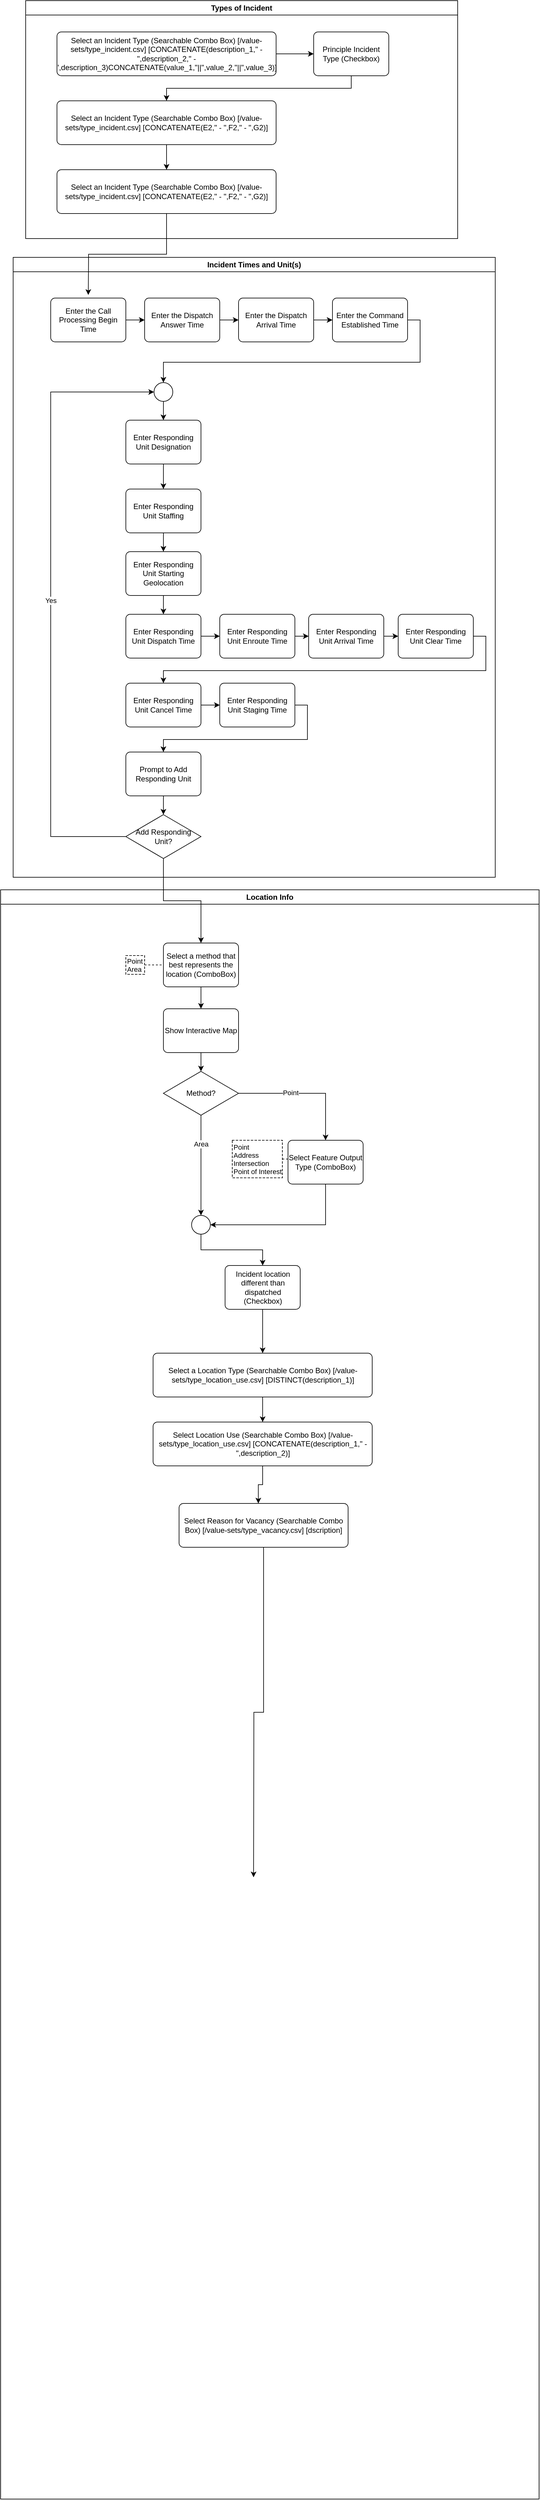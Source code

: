 <mxfile version="27.0.9" pages="7">
  <diagram id="sy2ry4PqXwD0oiYiAOHQ" name="Incident Basics">
    <mxGraphModel dx="1426" dy="841" grid="1" gridSize="10" guides="1" tooltips="1" connect="1" arrows="1" fold="1" page="1" pageScale="1" pageWidth="850" pageHeight="1100" math="0" shadow="0">
      <root>
        <mxCell id="0" />
        <mxCell id="1" parent="0" />
        <mxCell id="yGMhCGlIZExSTfajq-ja-1" value="Types of Incident" style="swimlane;whiteSpace=wrap;html=1;" vertex="1" parent="1">
          <mxGeometry x="60" y="40" width="690" height="380" as="geometry" />
        </mxCell>
        <mxCell id="DJJQKfjq9lKYczgfzK40-6" style="edgeStyle=orthogonalEdgeStyle;rounded=0;orthogonalLoop=1;jettySize=auto;html=1;exitX=1;exitY=0.5;exitDx=0;exitDy=0;entryX=0;entryY=0.5;entryDx=0;entryDy=0;" edge="1" parent="yGMhCGlIZExSTfajq-ja-1" source="yGMhCGlIZExSTfajq-ja-3" target="xEwCh1YSNSlqkwGJqUVj-38">
          <mxGeometry relative="1" as="geometry" />
        </mxCell>
        <mxCell id="yGMhCGlIZExSTfajq-ja-3" value="Select an Incident Type (Searchable Combo Box) [/value-sets/type_incident.csv] [CONCATENATE(description_1,&quot; - &quot;,description_2,&quot; - &quot;,description_3)CONCATENATE(value_1,&quot;||&quot;,value_2,&quot;||&quot;,value_3)]" style="rounded=1;whiteSpace=wrap;html=1;absoluteArcSize=1;arcSize=14;strokeWidth=1;" vertex="1" parent="yGMhCGlIZExSTfajq-ja-1">
          <mxGeometry x="50" y="50" width="350" height="70" as="geometry" />
        </mxCell>
        <mxCell id="DJJQKfjq9lKYczgfzK40-8" style="edgeStyle=orthogonalEdgeStyle;rounded=0;orthogonalLoop=1;jettySize=auto;html=1;exitX=0.5;exitY=1;exitDx=0;exitDy=0;entryX=0.5;entryY=0;entryDx=0;entryDy=0;" edge="1" parent="yGMhCGlIZExSTfajq-ja-1" source="xEwCh1YSNSlqkwGJqUVj-36" target="xEwCh1YSNSlqkwGJqUVj-37">
          <mxGeometry relative="1" as="geometry" />
        </mxCell>
        <mxCell id="xEwCh1YSNSlqkwGJqUVj-36" value="Select an Incident Type (Searchable Combo Box) [/value-sets/type_incident.csv] [CONCATENATE(E2,&quot; - &quot;,F2,&quot; - &quot;,G2)]" style="rounded=1;whiteSpace=wrap;html=1;absoluteArcSize=1;arcSize=14;strokeWidth=1;" vertex="1" parent="yGMhCGlIZExSTfajq-ja-1">
          <mxGeometry x="50" y="160" width="350" height="70" as="geometry" />
        </mxCell>
        <mxCell id="xEwCh1YSNSlqkwGJqUVj-37" value="Select an Incident Type (Searchable Combo Box) [/value-sets/type_incident.csv] [CONCATENATE(E2,&quot; - &quot;,F2,&quot; - &quot;,G2)]" style="rounded=1;whiteSpace=wrap;html=1;absoluteArcSize=1;arcSize=14;strokeWidth=1;" vertex="1" parent="yGMhCGlIZExSTfajq-ja-1">
          <mxGeometry x="50" y="270" width="350" height="70" as="geometry" />
        </mxCell>
        <mxCell id="DJJQKfjq9lKYczgfzK40-7" style="edgeStyle=orthogonalEdgeStyle;rounded=0;orthogonalLoop=1;jettySize=auto;html=1;exitX=0.5;exitY=1;exitDx=0;exitDy=0;entryX=0.5;entryY=0;entryDx=0;entryDy=0;" edge="1" parent="yGMhCGlIZExSTfajq-ja-1" source="xEwCh1YSNSlqkwGJqUVj-38" target="xEwCh1YSNSlqkwGJqUVj-36">
          <mxGeometry relative="1" as="geometry" />
        </mxCell>
        <mxCell id="xEwCh1YSNSlqkwGJqUVj-38" value="Principle Incident Type (Checkbox)" style="rounded=1;whiteSpace=wrap;html=1;absoluteArcSize=1;arcSize=14;strokeWidth=1;" vertex="1" parent="yGMhCGlIZExSTfajq-ja-1">
          <mxGeometry x="460" y="50" width="120" height="70" as="geometry" />
        </mxCell>
        <mxCell id="xEwCh1YSNSlqkwGJqUVj-1" value="Incident Times and Unit(s)" style="swimlane;whiteSpace=wrap;html=1;" vertex="1" parent="1">
          <mxGeometry x="40" y="450" width="770" height="990" as="geometry" />
        </mxCell>
        <mxCell id="xEwCh1YSNSlqkwGJqUVj-14" style="edgeStyle=orthogonalEdgeStyle;rounded=0;orthogonalLoop=1;jettySize=auto;html=1;exitX=1;exitY=0.5;exitDx=0;exitDy=0;entryX=0.5;entryY=0;entryDx=0;entryDy=0;" edge="1" parent="xEwCh1YSNSlqkwGJqUVj-1" source="xEwCh1YSNSlqkwGJqUVj-15" target="xEwCh1YSNSlqkwGJqUVj-18">
          <mxGeometry relative="1" as="geometry" />
        </mxCell>
        <mxCell id="xEwCh1YSNSlqkwGJqUVj-3" style="edgeStyle=orthogonalEdgeStyle;rounded=0;orthogonalLoop=1;jettySize=auto;html=1;exitX=0.5;exitY=1;exitDx=0;exitDy=0;entryX=0.5;entryY=0;entryDx=0;entryDy=0;" edge="1" parent="xEwCh1YSNSlqkwGJqUVj-1" source="xEwCh1YSNSlqkwGJqUVj-4" target="xEwCh1YSNSlqkwGJqUVj-21">
          <mxGeometry relative="1" as="geometry" />
        </mxCell>
        <mxCell id="xEwCh1YSNSlqkwGJqUVj-4" value="Enter Responding Unit Staffing" style="rounded=1;whiteSpace=wrap;html=1;absoluteArcSize=1;arcSize=14;strokeWidth=1;" vertex="1" parent="xEwCh1YSNSlqkwGJqUVj-1">
          <mxGeometry x="180" y="370" width="120" height="70" as="geometry" />
        </mxCell>
        <mxCell id="xEwCh1YSNSlqkwGJqUVj-5" value="Add Responding Unit?" style="strokeWidth=1;html=1;shape=mxgraph.flowchart.decision;whiteSpace=wrap;" vertex="1" parent="xEwCh1YSNSlqkwGJqUVj-1">
          <mxGeometry x="180" y="890" width="120" height="70" as="geometry" />
        </mxCell>
        <mxCell id="xEwCh1YSNSlqkwGJqUVj-6" value="Prompt to Add Responding Unit" style="rounded=1;whiteSpace=wrap;html=1;absoluteArcSize=1;arcSize=14;strokeWidth=1;" vertex="1" parent="xEwCh1YSNSlqkwGJqUVj-1">
          <mxGeometry x="180" y="790" width="120" height="70" as="geometry" />
        </mxCell>
        <mxCell id="xEwCh1YSNSlqkwGJqUVj-7" style="edgeStyle=orthogonalEdgeStyle;rounded=0;orthogonalLoop=1;jettySize=auto;html=1;exitX=0.5;exitY=1;exitDx=0;exitDy=0;entryX=0.5;entryY=0;entryDx=0;entryDy=0;entryPerimeter=0;" edge="1" parent="xEwCh1YSNSlqkwGJqUVj-1" source="xEwCh1YSNSlqkwGJqUVj-6" target="xEwCh1YSNSlqkwGJqUVj-5">
          <mxGeometry relative="1" as="geometry">
            <mxPoint x="580" y="1115" as="targetPoint" />
          </mxGeometry>
        </mxCell>
        <mxCell id="xEwCh1YSNSlqkwGJqUVj-8" style="edgeStyle=orthogonalEdgeStyle;rounded=0;orthogonalLoop=1;jettySize=auto;html=1;exitX=1;exitY=0.5;exitDx=0;exitDy=0;entryX=0;entryY=0.5;entryDx=0;entryDy=0;" edge="1" parent="xEwCh1YSNSlqkwGJqUVj-1" source="xEwCh1YSNSlqkwGJqUVj-9" target="xEwCh1YSNSlqkwGJqUVj-11">
          <mxGeometry relative="1" as="geometry" />
        </mxCell>
        <mxCell id="xEwCh1YSNSlqkwGJqUVj-9" value="Enter Responding Unit Dispatch Time" style="rounded=1;whiteSpace=wrap;html=1;absoluteArcSize=1;arcSize=14;strokeWidth=1;" vertex="1" parent="xEwCh1YSNSlqkwGJqUVj-1">
          <mxGeometry x="180" y="570" width="120" height="70" as="geometry" />
        </mxCell>
        <mxCell id="xEwCh1YSNSlqkwGJqUVj-10" style="edgeStyle=orthogonalEdgeStyle;rounded=0;orthogonalLoop=1;jettySize=auto;html=1;exitX=1;exitY=0.5;exitDx=0;exitDy=0;entryX=0;entryY=0.5;entryDx=0;entryDy=0;" edge="1" parent="xEwCh1YSNSlqkwGJqUVj-1" source="xEwCh1YSNSlqkwGJqUVj-11" target="xEwCh1YSNSlqkwGJqUVj-13">
          <mxGeometry relative="1" as="geometry" />
        </mxCell>
        <mxCell id="xEwCh1YSNSlqkwGJqUVj-11" value="Enter Responding Unit Enroute Time" style="rounded=1;whiteSpace=wrap;html=1;absoluteArcSize=1;arcSize=14;strokeWidth=1;" vertex="1" parent="xEwCh1YSNSlqkwGJqUVj-1">
          <mxGeometry x="330" y="570" width="120" height="70" as="geometry" />
        </mxCell>
        <mxCell id="xEwCh1YSNSlqkwGJqUVj-12" style="edgeStyle=orthogonalEdgeStyle;rounded=0;orthogonalLoop=1;jettySize=auto;html=1;exitX=1;exitY=0.5;exitDx=0;exitDy=0;entryX=0;entryY=0.5;entryDx=0;entryDy=0;" edge="1" parent="xEwCh1YSNSlqkwGJqUVj-1" source="xEwCh1YSNSlqkwGJqUVj-13" target="xEwCh1YSNSlqkwGJqUVj-15">
          <mxGeometry relative="1" as="geometry" />
        </mxCell>
        <mxCell id="xEwCh1YSNSlqkwGJqUVj-13" value="Enter Responding Unit Arrival Time" style="rounded=1;whiteSpace=wrap;html=1;absoluteArcSize=1;arcSize=14;strokeWidth=1;" vertex="1" parent="xEwCh1YSNSlqkwGJqUVj-1">
          <mxGeometry x="472" y="570" width="120" height="70" as="geometry" />
        </mxCell>
        <mxCell id="xEwCh1YSNSlqkwGJqUVj-15" value="Enter Responding Unit Clear Time" style="rounded=1;whiteSpace=wrap;html=1;absoluteArcSize=1;arcSize=14;strokeWidth=1;" vertex="1" parent="xEwCh1YSNSlqkwGJqUVj-1">
          <mxGeometry x="615" y="570" width="120" height="70" as="geometry" />
        </mxCell>
        <mxCell id="xEwCh1YSNSlqkwGJqUVj-16" style="edgeStyle=orthogonalEdgeStyle;rounded=0;orthogonalLoop=1;jettySize=auto;html=1;exitX=1;exitY=0.5;exitDx=0;exitDy=0;" edge="1" parent="xEwCh1YSNSlqkwGJqUVj-1" source="xEwCh1YSNSlqkwGJqUVj-19" target="xEwCh1YSNSlqkwGJqUVj-6">
          <mxGeometry relative="1" as="geometry">
            <mxPoint x="515" y="770" as="targetPoint" />
          </mxGeometry>
        </mxCell>
        <mxCell id="xEwCh1YSNSlqkwGJqUVj-17" style="edgeStyle=orthogonalEdgeStyle;rounded=0;orthogonalLoop=1;jettySize=auto;html=1;exitX=1;exitY=0.5;exitDx=0;exitDy=0;entryX=0;entryY=0.5;entryDx=0;entryDy=0;" edge="1" parent="xEwCh1YSNSlqkwGJqUVj-1" source="xEwCh1YSNSlqkwGJqUVj-18" target="xEwCh1YSNSlqkwGJqUVj-19">
          <mxGeometry relative="1" as="geometry" />
        </mxCell>
        <mxCell id="xEwCh1YSNSlqkwGJqUVj-18" value="Enter Responding Unit Cancel Time" style="rounded=1;whiteSpace=wrap;html=1;absoluteArcSize=1;arcSize=14;strokeWidth=1;" vertex="1" parent="xEwCh1YSNSlqkwGJqUVj-1">
          <mxGeometry x="180" y="680" width="120" height="70" as="geometry" />
        </mxCell>
        <mxCell id="xEwCh1YSNSlqkwGJqUVj-19" value="Enter Responding Unit Staging Time" style="rounded=1;whiteSpace=wrap;html=1;absoluteArcSize=1;arcSize=14;strokeWidth=1;" vertex="1" parent="xEwCh1YSNSlqkwGJqUVj-1">
          <mxGeometry x="330" y="680" width="120" height="70" as="geometry" />
        </mxCell>
        <mxCell id="xEwCh1YSNSlqkwGJqUVj-20" style="edgeStyle=orthogonalEdgeStyle;rounded=0;orthogonalLoop=1;jettySize=auto;html=1;exitX=0.5;exitY=1;exitDx=0;exitDy=0;entryX=0.5;entryY=0;entryDx=0;entryDy=0;" edge="1" parent="xEwCh1YSNSlqkwGJqUVj-1" source="xEwCh1YSNSlqkwGJqUVj-21" target="xEwCh1YSNSlqkwGJqUVj-9">
          <mxGeometry relative="1" as="geometry" />
        </mxCell>
        <mxCell id="xEwCh1YSNSlqkwGJqUVj-21" value="Enter Responding Unit Starting Geolocation" style="rounded=1;whiteSpace=wrap;html=1;absoluteArcSize=1;arcSize=14;strokeWidth=1;" vertex="1" parent="xEwCh1YSNSlqkwGJqUVj-1">
          <mxGeometry x="180" y="470" width="120" height="70" as="geometry" />
        </mxCell>
        <mxCell id="xEwCh1YSNSlqkwGJqUVj-22" value="Enter Responding Unit Designation" style="rounded=1;whiteSpace=wrap;html=1;absoluteArcSize=1;arcSize=14;strokeWidth=1;" vertex="1" parent="xEwCh1YSNSlqkwGJqUVj-1">
          <mxGeometry x="180" y="260" width="120" height="70" as="geometry" />
        </mxCell>
        <mxCell id="xEwCh1YSNSlqkwGJqUVj-23" value="" style="verticalLabelPosition=bottom;verticalAlign=top;html=1;shape=mxgraph.flowchart.on-page_reference;" vertex="1" parent="xEwCh1YSNSlqkwGJqUVj-1">
          <mxGeometry x="225" y="200" width="30" height="30" as="geometry" />
        </mxCell>
        <mxCell id="xEwCh1YSNSlqkwGJqUVj-24" style="edgeStyle=orthogonalEdgeStyle;rounded=0;orthogonalLoop=1;jettySize=auto;html=1;exitX=0.5;exitY=1;exitDx=0;exitDy=0;exitPerimeter=0;entryX=0.5;entryY=0;entryDx=0;entryDy=0;" edge="1" parent="xEwCh1YSNSlqkwGJqUVj-1" source="xEwCh1YSNSlqkwGJqUVj-23" target="xEwCh1YSNSlqkwGJqUVj-22">
          <mxGeometry relative="1" as="geometry">
            <mxPoint x="230" y="280" as="targetPoint" />
          </mxGeometry>
        </mxCell>
        <mxCell id="xEwCh1YSNSlqkwGJqUVj-25" value="Yes" style="edgeStyle=orthogonalEdgeStyle;rounded=0;orthogonalLoop=1;jettySize=auto;html=1;exitX=0;exitY=0.5;exitDx=0;exitDy=0;exitPerimeter=0;entryX=0;entryY=0.5;entryDx=0;entryDy=0;entryPerimeter=0;" edge="1" parent="xEwCh1YSNSlqkwGJqUVj-1" source="xEwCh1YSNSlqkwGJqUVj-5" target="xEwCh1YSNSlqkwGJqUVj-23">
          <mxGeometry relative="1" as="geometry">
            <mxPoint x="105" y="990" as="sourcePoint" />
            <mxPoint x="225" y="255" as="targetPoint" />
            <Array as="points">
              <mxPoint x="60" y="925" />
              <mxPoint x="60" y="215" />
            </Array>
          </mxGeometry>
        </mxCell>
        <mxCell id="xEwCh1YSNSlqkwGJqUVj-26" style="edgeStyle=orthogonalEdgeStyle;rounded=0;orthogonalLoop=1;jettySize=auto;html=1;entryX=0.5;entryY=0;entryDx=0;entryDy=0;exitX=0.5;exitY=1;exitDx=0;exitDy=0;" edge="1" parent="xEwCh1YSNSlqkwGJqUVj-1" source="xEwCh1YSNSlqkwGJqUVj-22" target="xEwCh1YSNSlqkwGJqUVj-4">
          <mxGeometry relative="1" as="geometry">
            <mxPoint x="490" y="400" as="sourcePoint" />
          </mxGeometry>
        </mxCell>
        <mxCell id="DJJQKfjq9lKYczgfzK40-10" style="edgeStyle=orthogonalEdgeStyle;rounded=0;orthogonalLoop=1;jettySize=auto;html=1;exitX=1;exitY=0.5;exitDx=0;exitDy=0;entryX=0.5;entryY=0;entryDx=0;entryDy=0;entryPerimeter=0;" edge="1" parent="xEwCh1YSNSlqkwGJqUVj-1" source="qmJjD1B5kOIESel05ANp-3" target="xEwCh1YSNSlqkwGJqUVj-23">
          <mxGeometry relative="1" as="geometry">
            <mxPoint x="580" y="258" as="sourcePoint" />
          </mxGeometry>
        </mxCell>
        <mxCell id="qmJjD1B5kOIESel05ANp-1" value="Enter the Dispatch Answer Time" style="rounded=1;whiteSpace=wrap;html=1;absoluteArcSize=1;arcSize=14;strokeWidth=1;" vertex="1" parent="xEwCh1YSNSlqkwGJqUVj-1">
          <mxGeometry x="210" y="65" width="120" height="70" as="geometry" />
        </mxCell>
        <mxCell id="qmJjD1B5kOIESel05ANp-2" style="edgeStyle=orthogonalEdgeStyle;rounded=0;orthogonalLoop=1;jettySize=auto;html=1;exitX=1;exitY=0.5;exitDx=0;exitDy=0;entryX=0;entryY=0.5;entryDx=0;entryDy=0;" edge="1" parent="xEwCh1YSNSlqkwGJqUVj-1" source="qmJjD1B5kOIESel05ANp-6" target="qmJjD1B5kOIESel05ANp-3">
          <mxGeometry relative="1" as="geometry">
            <mxPoint x="552" y="100" as="sourcePoint" />
          </mxGeometry>
        </mxCell>
        <mxCell id="qmJjD1B5kOIESel05ANp-3" value="Enter the Command Established Time" style="rounded=1;whiteSpace=wrap;html=1;absoluteArcSize=1;arcSize=14;strokeWidth=1;" vertex="1" parent="xEwCh1YSNSlqkwGJqUVj-1">
          <mxGeometry x="510" y="65" width="120" height="70" as="geometry" />
        </mxCell>
        <mxCell id="qmJjD1B5kOIESel05ANp-4" value="Enter the Call Processing Begin Time" style="rounded=1;whiteSpace=wrap;html=1;absoluteArcSize=1;arcSize=14;strokeWidth=1;" vertex="1" parent="xEwCh1YSNSlqkwGJqUVj-1">
          <mxGeometry x="60" y="65" width="120" height="70" as="geometry" />
        </mxCell>
        <mxCell id="qmJjD1B5kOIESel05ANp-5" style="edgeStyle=orthogonalEdgeStyle;rounded=0;orthogonalLoop=1;jettySize=auto;html=1;exitX=1;exitY=0.5;exitDx=0;exitDy=0;entryX=0;entryY=0.5;entryDx=0;entryDy=0;" edge="1" parent="xEwCh1YSNSlqkwGJqUVj-1" source="qmJjD1B5kOIESel05ANp-4" target="qmJjD1B5kOIESel05ANp-1">
          <mxGeometry relative="1" as="geometry">
            <mxPoint x="210" y="95" as="sourcePoint" />
            <mxPoint x="220" y="125" as="targetPoint" />
          </mxGeometry>
        </mxCell>
        <mxCell id="qmJjD1B5kOIESel05ANp-6" value="Enter the Dispatch Arrival Time" style="rounded=1;whiteSpace=wrap;html=1;absoluteArcSize=1;arcSize=14;strokeWidth=1;" vertex="1" parent="xEwCh1YSNSlqkwGJqUVj-1">
          <mxGeometry x="360" y="65" width="120" height="70" as="geometry" />
        </mxCell>
        <mxCell id="qmJjD1B5kOIESel05ANp-7" style="edgeStyle=orthogonalEdgeStyle;rounded=0;orthogonalLoop=1;jettySize=auto;html=1;exitX=1;exitY=0.5;exitDx=0;exitDy=0;entryX=0;entryY=0.5;entryDx=0;entryDy=0;" edge="1" parent="xEwCh1YSNSlqkwGJqUVj-1" source="qmJjD1B5kOIESel05ANp-1" target="qmJjD1B5kOIESel05ANp-6">
          <mxGeometry relative="1" as="geometry">
            <mxPoint x="440" y="115" as="targetPoint" />
          </mxGeometry>
        </mxCell>
        <mxCell id="4HyA0bmCOsFl0Yq-U-qu-1" value="Location Info" style="swimlane;whiteSpace=wrap;html=1;" vertex="1" parent="1">
          <mxGeometry x="20" y="1460" width="860" height="2570" as="geometry" />
        </mxCell>
        <mxCell id="HsxnjOvVtGCnpX3kQ21B-9" style="edgeStyle=orthogonalEdgeStyle;rounded=0;orthogonalLoop=1;jettySize=auto;html=1;entryX=0.5;entryY=0;entryDx=0;entryDy=0;exitX=0.5;exitY=1;exitDx=0;exitDy=0;" edge="1" parent="4HyA0bmCOsFl0Yq-U-qu-1" source="HsxnjOvVtGCnpX3kQ21B-10" target="HsxnjOvVtGCnpX3kQ21B-16">
          <mxGeometry relative="1" as="geometry">
            <mxPoint x="130" y="160" as="sourcePoint" />
            <mxPoint x="170" y="250" as="targetPoint" />
          </mxGeometry>
        </mxCell>
        <mxCell id="HsxnjOvVtGCnpX3kQ21B-10" value="Select a method that best represents the location (ComboBox)" style="rounded=1;whiteSpace=wrap;html=1;absoluteArcSize=1;arcSize=14;strokeWidth=1;" vertex="1" parent="4HyA0bmCOsFl0Yq-U-qu-1">
          <mxGeometry x="260" y="85" width="120" height="70" as="geometry" />
        </mxCell>
        <mxCell id="HsxnjOvVtGCnpX3kQ21B-11" style="edgeStyle=orthogonalEdgeStyle;rounded=0;orthogonalLoop=1;jettySize=auto;html=1;exitX=0.5;exitY=1;exitDx=0;exitDy=0;exitPerimeter=0;entryX=0.5;entryY=0;entryDx=0;entryDy=0;entryPerimeter=0;" edge="1" parent="4HyA0bmCOsFl0Yq-U-qu-1" source="HsxnjOvVtGCnpX3kQ21B-13" target="HsxnjOvVtGCnpX3kQ21B-23">
          <mxGeometry relative="1" as="geometry">
            <mxPoint x="190" y="360" as="targetPoint" />
          </mxGeometry>
        </mxCell>
        <mxCell id="HsxnjOvVtGCnpX3kQ21B-12" value="Area" style="edgeLabel;html=1;align=center;verticalAlign=middle;resizable=0;points=[];" vertex="1" connectable="0" parent="HsxnjOvVtGCnpX3kQ21B-11">
          <mxGeometry x="-0.426" relative="1" as="geometry">
            <mxPoint as="offset" />
          </mxGeometry>
        </mxCell>
        <mxCell id="HsxnjOvVtGCnpX3kQ21B-13" value="Method?" style="strokeWidth=1;html=1;shape=mxgraph.flowchart.decision;whiteSpace=wrap;" vertex="1" parent="4HyA0bmCOsFl0Yq-U-qu-1">
          <mxGeometry x="260" y="290" width="120" height="70" as="geometry" />
        </mxCell>
        <mxCell id="HsxnjOvVtGCnpX3kQ21B-16" value="Show Interactive Map" style="rounded=1;whiteSpace=wrap;html=1;absoluteArcSize=1;arcSize=14;strokeWidth=1;" vertex="1" parent="4HyA0bmCOsFl0Yq-U-qu-1">
          <mxGeometry x="260" y="190" width="120" height="70" as="geometry" />
        </mxCell>
        <mxCell id="HsxnjOvVtGCnpX3kQ21B-17" style="edgeStyle=orthogonalEdgeStyle;rounded=0;orthogonalLoop=1;jettySize=auto;html=1;exitX=1;exitY=0.5;exitDx=0;exitDy=0;exitPerimeter=0;entryX=0.5;entryY=0;entryDx=0;entryDy=0;" edge="1" parent="4HyA0bmCOsFl0Yq-U-qu-1" source="HsxnjOvVtGCnpX3kQ21B-13" target="HsxnjOvVtGCnpX3kQ21B-21">
          <mxGeometry relative="1" as="geometry">
            <mxPoint x="449" y="360" as="targetPoint" />
          </mxGeometry>
        </mxCell>
        <mxCell id="HsxnjOvVtGCnpX3kQ21B-18" value="Point" style="edgeLabel;html=1;align=center;verticalAlign=middle;resizable=0;points=[];" vertex="1" connectable="0" parent="HsxnjOvVtGCnpX3kQ21B-17">
          <mxGeometry x="-0.229" y="1" relative="1" as="geometry">
            <mxPoint as="offset" />
          </mxGeometry>
        </mxCell>
        <mxCell id="HsxnjOvVtGCnpX3kQ21B-21" value="Select Feature Output Type (ComboBox)" style="rounded=1;whiteSpace=wrap;html=1;absoluteArcSize=1;arcSize=14;strokeWidth=1;" vertex="1" parent="4HyA0bmCOsFl0Yq-U-qu-1">
          <mxGeometry x="459" y="400" width="120" height="70" as="geometry" />
        </mxCell>
        <mxCell id="q8FXvyHsp9UDSg1Ed_WQ-57" style="edgeStyle=orthogonalEdgeStyle;rounded=0;orthogonalLoop=1;jettySize=auto;html=1;exitX=0.5;exitY=1;exitDx=0;exitDy=0;exitPerimeter=0;entryX=0.5;entryY=0;entryDx=0;entryDy=0;" edge="1" parent="4HyA0bmCOsFl0Yq-U-qu-1" source="HsxnjOvVtGCnpX3kQ21B-23" target="q8FXvyHsp9UDSg1Ed_WQ-60">
          <mxGeometry relative="1" as="geometry">
            <mxPoint x="190" y="510" as="targetPoint" />
          </mxGeometry>
        </mxCell>
        <mxCell id="HsxnjOvVtGCnpX3kQ21B-23" value="" style="verticalLabelPosition=bottom;verticalAlign=top;html=1;shape=mxgraph.flowchart.on-page_reference;" vertex="1" parent="4HyA0bmCOsFl0Yq-U-qu-1">
          <mxGeometry x="305" y="520" width="30" height="30" as="geometry" />
        </mxCell>
        <mxCell id="HsxnjOvVtGCnpX3kQ21B-24" style="edgeStyle=orthogonalEdgeStyle;rounded=0;orthogonalLoop=1;jettySize=auto;html=1;exitX=0.5;exitY=1;exitDx=0;exitDy=0;entryX=1;entryY=0.5;entryDx=0;entryDy=0;entryPerimeter=0;" edge="1" parent="4HyA0bmCOsFl0Yq-U-qu-1" source="HsxnjOvVtGCnpX3kQ21B-21" target="HsxnjOvVtGCnpX3kQ21B-23">
          <mxGeometry relative="1" as="geometry" />
        </mxCell>
        <mxCell id="HsxnjOvVtGCnpX3kQ21B-30" style="rounded=0;orthogonalLoop=1;jettySize=auto;html=1;exitX=1;exitY=0.5;exitDx=0;exitDy=0;endArrow=none;startFill=0;dashed=1;entryX=0;entryY=0.5;entryDx=0;entryDy=0;" edge="1" parent="4HyA0bmCOsFl0Yq-U-qu-1" source="HsxnjOvVtGCnpX3kQ21B-31" target="HsxnjOvVtGCnpX3kQ21B-10">
          <mxGeometry relative="1" as="geometry">
            <mxPoint x="76.5" y="633" as="sourcePoint" />
            <mxPoint x="196.5" y="170" as="targetPoint" />
          </mxGeometry>
        </mxCell>
        <mxCell id="HsxnjOvVtGCnpX3kQ21B-31" value="Point&#xa;Area" style="shape=table;startSize=0;container=1;collapsible=0;childLayout=tableLayout;fontSize=11;fillColor=none;strokeColor=default;labelPosition=center;verticalLabelPosition=middle;align=left;verticalAlign=middle;textDirection=ltr;dashed=1;" vertex="1" parent="4HyA0bmCOsFl0Yq-U-qu-1">
          <mxGeometry x="200" y="105" width="30" height="30" as="geometry" />
        </mxCell>
        <mxCell id="HsxnjOvVtGCnpX3kQ21B-32" style="edgeStyle=orthogonalEdgeStyle;rounded=0;orthogonalLoop=1;jettySize=auto;html=1;exitX=1;exitY=0.5;exitDx=0;exitDy=0;entryX=0;entryY=0.5;entryDx=0;entryDy=0;dashed=1;endArrow=none;startFill=0;" edge="1" parent="4HyA0bmCOsFl0Yq-U-qu-1" source="HsxnjOvVtGCnpX3kQ21B-33" target="HsxnjOvVtGCnpX3kQ21B-21">
          <mxGeometry relative="1" as="geometry" />
        </mxCell>
        <mxCell id="HsxnjOvVtGCnpX3kQ21B-33" value="Point&#xa;Address&#xa;Intersection&#xa;Point of Interest" style="shape=table;startSize=0;container=1;collapsible=0;childLayout=tableLayout;fontSize=11;fillColor=none;strokeColor=default;labelPosition=center;verticalLabelPosition=middle;align=left;verticalAlign=middle;textDirection=ltr;dashed=1;" vertex="1" parent="4HyA0bmCOsFl0Yq-U-qu-1">
          <mxGeometry x="370" y="400" width="80" height="60" as="geometry" />
        </mxCell>
        <mxCell id="DJJQKfjq9lKYczgfzK40-13" style="edgeStyle=orthogonalEdgeStyle;rounded=0;orthogonalLoop=1;jettySize=auto;html=1;exitX=0.5;exitY=1;exitDx=0;exitDy=0;entryX=0.5;entryY=0;entryDx=0;entryDy=0;entryPerimeter=0;" edge="1" parent="4HyA0bmCOsFl0Yq-U-qu-1" source="HsxnjOvVtGCnpX3kQ21B-16" target="HsxnjOvVtGCnpX3kQ21B-13">
          <mxGeometry relative="1" as="geometry" />
        </mxCell>
        <mxCell id="q8FXvyHsp9UDSg1Ed_WQ-16" style="edgeStyle=orthogonalEdgeStyle;rounded=0;orthogonalLoop=1;jettySize=auto;html=1;entryX=0.469;entryY=0;entryDx=0;entryDy=0;exitX=0.5;exitY=1;exitDx=0;exitDy=0;entryPerimeter=0;" edge="1" parent="4HyA0bmCOsFl0Yq-U-qu-1" source="q8FXvyHsp9UDSg1Ed_WQ-62" target="q8FXvyHsp9UDSg1Ed_WQ-59">
          <mxGeometry relative="1" as="geometry">
            <mxPoint x="418.5" y="1000" as="targetPoint" />
            <mxPoint x="200" y="1030" as="sourcePoint" />
          </mxGeometry>
        </mxCell>
        <mxCell id="q8FXvyHsp9UDSg1Ed_WQ-28" style="edgeStyle=orthogonalEdgeStyle;rounded=0;orthogonalLoop=1;jettySize=auto;html=1;exitX=0.5;exitY=1;exitDx=0;exitDy=0;entryX=0;entryY=0.5;entryDx=0;entryDy=0;entryPerimeter=0;" edge="1" parent="4HyA0bmCOsFl0Yq-U-qu-1" source="q8FXvyHsp9UDSg1Ed_WQ-59">
          <mxGeometry relative="1" as="geometry">
            <mxPoint x="310" y="1552" as="sourcePoint" />
            <mxPoint x="404" y="1577" as="targetPoint" />
          </mxGeometry>
        </mxCell>
        <mxCell id="q8FXvyHsp9UDSg1Ed_WQ-63" style="edgeStyle=orthogonalEdgeStyle;rounded=0;orthogonalLoop=1;jettySize=auto;html=1;exitX=0.5;exitY=1;exitDx=0;exitDy=0;entryX=0.5;entryY=0;entryDx=0;entryDy=0;" edge="1" parent="4HyA0bmCOsFl0Yq-U-qu-1" source="q8FXvyHsp9UDSg1Ed_WQ-58" target="q8FXvyHsp9UDSg1Ed_WQ-62">
          <mxGeometry relative="1" as="geometry" />
        </mxCell>
        <mxCell id="q8FXvyHsp9UDSg1Ed_WQ-58" value="Select a Location Type (Searchable Combo Box) [/value-sets/type_location_use.csv] [DISTINCT(description_1)]" style="rounded=1;whiteSpace=wrap;html=1;absoluteArcSize=1;arcSize=14;strokeWidth=1;" vertex="1" parent="4HyA0bmCOsFl0Yq-U-qu-1">
          <mxGeometry x="243.5" y="740" width="350" height="70" as="geometry" />
        </mxCell>
        <mxCell id="q8FXvyHsp9UDSg1Ed_WQ-59" value="Select Reason for Vacancy (Searchable Combo Box) [/value-sets/type_vacancy.csv] [dscription]" style="rounded=1;whiteSpace=wrap;html=1;absoluteArcSize=1;arcSize=14;strokeWidth=1;" vertex="1" parent="4HyA0bmCOsFl0Yq-U-qu-1">
          <mxGeometry x="285" y="980" width="270" height="70" as="geometry" />
        </mxCell>
        <mxCell id="q8FXvyHsp9UDSg1Ed_WQ-61" style="edgeStyle=orthogonalEdgeStyle;rounded=0;orthogonalLoop=1;jettySize=auto;html=1;exitX=0.5;exitY=1;exitDx=0;exitDy=0;entryX=0.5;entryY=0;entryDx=0;entryDy=0;" edge="1" parent="4HyA0bmCOsFl0Yq-U-qu-1" source="q8FXvyHsp9UDSg1Ed_WQ-60" target="q8FXvyHsp9UDSg1Ed_WQ-58">
          <mxGeometry relative="1" as="geometry" />
        </mxCell>
        <mxCell id="q8FXvyHsp9UDSg1Ed_WQ-60" value="Incident location different than dispatched (Checkbox)" style="rounded=1;whiteSpace=wrap;html=1;absoluteArcSize=1;arcSize=14;strokeWidth=1;" vertex="1" parent="4HyA0bmCOsFl0Yq-U-qu-1">
          <mxGeometry x="358.5" y="600" width="120" height="70" as="geometry" />
        </mxCell>
        <mxCell id="q8FXvyHsp9UDSg1Ed_WQ-62" value="Select Location Use (Searchable Combo Box) [/value-sets/type_location_use.csv] [CONCATENATE(description_1,&quot; - &quot;,description_2)]" style="rounded=1;whiteSpace=wrap;html=1;absoluteArcSize=1;arcSize=14;strokeWidth=1;" vertex="1" parent="4HyA0bmCOsFl0Yq-U-qu-1">
          <mxGeometry x="243.5" y="850" width="350" height="70" as="geometry" />
        </mxCell>
        <mxCell id="DJJQKfjq9lKYczgfzK40-9" style="edgeStyle=orthogonalEdgeStyle;rounded=0;orthogonalLoop=1;jettySize=auto;html=1;exitX=0.5;exitY=1;exitDx=0;exitDy=0;" edge="1" parent="1" source="xEwCh1YSNSlqkwGJqUVj-37">
          <mxGeometry relative="1" as="geometry">
            <mxPoint x="160" y="510" as="targetPoint" />
          </mxGeometry>
        </mxCell>
        <mxCell id="DJJQKfjq9lKYczgfzK40-11" style="edgeStyle=orthogonalEdgeStyle;rounded=0;orthogonalLoop=1;jettySize=auto;html=1;exitX=0.5;exitY=1;exitDx=0;exitDy=0;exitPerimeter=0;entryX=0.5;entryY=0;entryDx=0;entryDy=0;" edge="1" parent="1" source="xEwCh1YSNSlqkwGJqUVj-5" target="HsxnjOvVtGCnpX3kQ21B-10">
          <mxGeometry relative="1" as="geometry">
            <mxPoint x="340" y="1520" as="targetPoint" />
          </mxGeometry>
        </mxCell>
      </root>
    </mxGraphModel>
  </diagram>
  <diagram id="C5RBs43oDa-KdzZeNtuy" name="Location Type &amp; Use Type">
    <mxGraphModel dx="1426" dy="2010" grid="1" gridSize="10" guides="1" tooltips="1" connect="1" arrows="1" fold="1" page="1" pageScale="1" pageWidth="827" pageHeight="1169" math="0" shadow="0">
      <root>
        <mxCell id="WIyWlLk6GJQsqaUBKTNV-0" />
        <mxCell id="WIyWlLk6GJQsqaUBKTNV-1" parent="WIyWlLk6GJQsqaUBKTNV-0" />
        <mxCell id="B_yGB19ZnHMhwmuZxcMw-36" style="edgeStyle=orthogonalEdgeStyle;rounded=0;orthogonalLoop=1;jettySize=auto;html=1;exitX=0;exitY=0.5;exitDx=0;exitDy=0;exitPerimeter=0;entryX=0.5;entryY=0;entryDx=0;entryDy=0;" parent="WIyWlLk6GJQsqaUBKTNV-1" source="B_yGB19ZnHMhwmuZxcMw-3" target="B_yGB19ZnHMhwmuZxcMw-4" edge="1">
          <mxGeometry relative="1" as="geometry" />
        </mxCell>
        <mxCell id="B_yGB19ZnHMhwmuZxcMw-71" value="No" style="edgeLabel;html=1;align=center;verticalAlign=middle;resizable=0;points=[];" parent="B_yGB19ZnHMhwmuZxcMw-36" vertex="1" connectable="0">
          <mxGeometry x="-0.614" relative="1" as="geometry">
            <mxPoint as="offset" />
          </mxGeometry>
        </mxCell>
        <mxCell id="B_yGB19ZnHMhwmuZxcMw-3" value="Location in Use?" style="strokeWidth=1;html=1;shape=mxgraph.flowchart.decision;whiteSpace=wrap;" parent="WIyWlLk6GJQsqaUBKTNV-1" vertex="1">
          <mxGeometry x="319" y="-608" width="120" height="70" as="geometry" />
        </mxCell>
        <mxCell id="B_yGB19ZnHMhwmuZxcMw-4" value="Select Reason for Vacancy" style="rounded=1;whiteSpace=wrap;html=1;absoluteArcSize=1;arcSize=14;strokeWidth=1;" parent="WIyWlLk6GJQsqaUBKTNV-1" vertex="1">
          <mxGeometry x="210" y="-548" width="120" height="70" as="geometry" />
        </mxCell>
        <mxCell id="B_yGB19ZnHMhwmuZxcMw-51" style="edgeStyle=orthogonalEdgeStyle;rounded=0;orthogonalLoop=1;jettySize=auto;html=1;exitX=0.5;exitY=1;exitDx=0;exitDy=0;exitPerimeter=0;entryX=0.5;entryY=0;entryDx=0;entryDy=0;" parent="WIyWlLk6GJQsqaUBKTNV-1" source="B_yGB19ZnHMhwmuZxcMw-6" target="B_yGB19ZnHMhwmuZxcMw-40" edge="1">
          <mxGeometry relative="1" as="geometry">
            <mxPoint x="395" y="-43" as="targetPoint" />
          </mxGeometry>
        </mxCell>
        <mxCell id="B_yGB19ZnHMhwmuZxcMw-65" value="No" style="edgeLabel;html=1;align=center;verticalAlign=middle;resizable=0;points=[];" parent="B_yGB19ZnHMhwmuZxcMw-51" vertex="1" connectable="0">
          <mxGeometry x="-0.349" y="4" relative="1" as="geometry">
            <mxPoint as="offset" />
          </mxGeometry>
        </mxCell>
        <mxCell id="B_yGB19ZnHMhwmuZxcMw-56" style="edgeStyle=orthogonalEdgeStyle;rounded=0;orthogonalLoop=1;jettySize=auto;html=1;exitX=1;exitY=0.5;exitDx=0;exitDy=0;exitPerimeter=0;entryX=0.5;entryY=0;entryDx=0;entryDy=0;" parent="WIyWlLk6GJQsqaUBKTNV-1" source="B_yGB19ZnHMhwmuZxcMw-6" target="_xJtUKy5M0J4rNUI6K2G-0" edge="1">
          <mxGeometry relative="1" as="geometry">
            <mxPoint x="521.5" y="-283" as="targetPoint" />
          </mxGeometry>
        </mxCell>
        <mxCell id="B_yGB19ZnHMhwmuZxcMw-64" value="Yes" style="edgeLabel;html=1;align=center;verticalAlign=middle;resizable=0;points=[];" parent="B_yGB19ZnHMhwmuZxcMw-56" vertex="1" connectable="0">
          <mxGeometry x="-0.244" y="-2" relative="1" as="geometry">
            <mxPoint as="offset" />
          </mxGeometry>
        </mxCell>
        <mxCell id="B_yGB19ZnHMhwmuZxcMw-6" value="Location Used as Intended?" style="strokeWidth=1;html=1;shape=mxgraph.flowchart.decision;whiteSpace=wrap;" parent="WIyWlLk6GJQsqaUBKTNV-1" vertex="1">
          <mxGeometry x="319" y="-318" width="120" height="70" as="geometry" />
        </mxCell>
        <mxCell id="B_yGB19ZnHMhwmuZxcMw-17" style="edgeStyle=orthogonalEdgeStyle;rounded=0;orthogonalLoop=1;jettySize=auto;html=1;entryX=0.5;entryY=0;entryDx=0;entryDy=0;exitX=1;exitY=0.5;exitDx=0;exitDy=0;exitPerimeter=0;" parent="WIyWlLk6GJQsqaUBKTNV-1" source="B_yGB19ZnHMhwmuZxcMw-7" target="H6o2YKfTvTXRiW_VH43p-2" edge="1">
          <mxGeometry relative="1" as="geometry" />
        </mxCell>
        <mxCell id="B_yGB19ZnHMhwmuZxcMw-68" value="Yes" style="edgeLabel;html=1;align=center;verticalAlign=middle;resizable=0;points=[];" parent="B_yGB19ZnHMhwmuZxcMw-17" vertex="1" connectable="0">
          <mxGeometry x="-0.006" y="3" relative="1" as="geometry">
            <mxPoint as="offset" />
          </mxGeometry>
        </mxCell>
        <mxCell id="B_yGB19ZnHMhwmuZxcMw-7" value="Secondary Use Impacted Response?" style="strokeWidth=1;html=1;shape=mxgraph.flowchart.decision;whiteSpace=wrap;" parent="WIyWlLk6GJQsqaUBKTNV-1" vertex="1">
          <mxGeometry x="320" y="-98" width="120" height="70" as="geometry" />
        </mxCell>
        <mxCell id="B_yGB19ZnHMhwmuZxcMw-42" style="edgeStyle=orthogonalEdgeStyle;rounded=0;orthogonalLoop=1;jettySize=auto;html=1;exitX=1;exitY=0.5;exitDx=0;exitDy=0;exitPerimeter=0;entryX=0.5;entryY=0;entryDx=0;entryDy=0;" parent="WIyWlLk6GJQsqaUBKTNV-1" source="B_yGB19ZnHMhwmuZxcMw-12" target="B_yGB19ZnHMhwmuZxcMw-26" edge="1">
          <mxGeometry relative="1" as="geometry">
            <mxPoint x="570" y="340" as="targetPoint" />
          </mxGeometry>
        </mxCell>
        <mxCell id="B_yGB19ZnHMhwmuZxcMw-66" value="Yes" style="edgeLabel;html=1;align=center;verticalAlign=middle;resizable=0;points=[];" parent="B_yGB19ZnHMhwmuZxcMw-42" vertex="1" connectable="0">
          <mxGeometry x="-0.302" y="-2" relative="1" as="geometry">
            <mxPoint as="offset" />
          </mxGeometry>
        </mxCell>
        <mxCell id="B_yGB19ZnHMhwmuZxcMw-12" value="Primarily Indoors?" style="strokeWidth=1;html=1;shape=mxgraph.flowchart.decision;whiteSpace=wrap;" parent="WIyWlLk6GJQsqaUBKTNV-1" vertex="1">
          <mxGeometry x="319" y="290" width="120" height="70" as="geometry" />
        </mxCell>
        <mxCell id="B_yGB19ZnHMhwmuZxcMw-34" style="edgeStyle=orthogonalEdgeStyle;rounded=0;orthogonalLoop=1;jettySize=auto;html=1;exitX=0.5;exitY=1;exitDx=0;exitDy=0;entryX=0.5;entryY=0;entryDx=0;entryDy=0;" parent="WIyWlLk6GJQsqaUBKTNV-1" source="H6o2YKfTvTXRiW_VH43p-0" target="3rpYFuQdSerskWLOekiQ-0" edge="1">
          <mxGeometry relative="1" as="geometry">
            <mxPoint x="484.5" y="-1050" as="targetPoint" />
          </mxGeometry>
        </mxCell>
        <mxCell id="B_yGB19ZnHMhwmuZxcMw-18" value="" style="verticalLabelPosition=bottom;verticalAlign=top;html=1;shape=mxgraph.flowchart.on-page_reference;" parent="WIyWlLk6GJQsqaUBKTNV-1" vertex="1">
          <mxGeometry x="365" y="130" width="30" height="30" as="geometry" />
        </mxCell>
        <mxCell id="B_yGB19ZnHMhwmuZxcMw-19" style="edgeStyle=orthogonalEdgeStyle;rounded=0;orthogonalLoop=1;jettySize=auto;html=1;exitX=0.5;exitY=1;exitDx=0;exitDy=0;exitPerimeter=0;entryX=0.5;entryY=0;entryDx=0;entryDy=0;entryPerimeter=0;" parent="WIyWlLk6GJQsqaUBKTNV-1" source="B_yGB19ZnHMhwmuZxcMw-7" target="B_yGB19ZnHMhwmuZxcMw-18" edge="1">
          <mxGeometry relative="1" as="geometry">
            <mxPoint x="284" y="162" as="targetPoint" />
          </mxGeometry>
        </mxCell>
        <mxCell id="B_yGB19ZnHMhwmuZxcMw-69" value="No" style="edgeLabel;html=1;align=center;verticalAlign=middle;resizable=0;points=[];" parent="B_yGB19ZnHMhwmuZxcMw-19" vertex="1" connectable="0">
          <mxGeometry x="-0.296" relative="1" as="geometry">
            <mxPoint as="offset" />
          </mxGeometry>
        </mxCell>
        <mxCell id="B_yGB19ZnHMhwmuZxcMw-20" style="edgeStyle=orthogonalEdgeStyle;rounded=0;orthogonalLoop=1;jettySize=auto;html=1;entryX=1;entryY=0.5;entryDx=0;entryDy=0;entryPerimeter=0;exitX=0.5;exitY=1;exitDx=0;exitDy=0;" parent="WIyWlLk6GJQsqaUBKTNV-1" source="H6o2YKfTvTXRiW_VH43p-1" target="B_yGB19ZnHMhwmuZxcMw-18" edge="1">
          <mxGeometry relative="1" as="geometry" />
        </mxCell>
        <mxCell id="B_yGB19ZnHMhwmuZxcMw-21" style="edgeStyle=orthogonalEdgeStyle;rounded=0;orthogonalLoop=1;jettySize=auto;html=1;exitX=0.5;exitY=1;exitDx=0;exitDy=0;exitPerimeter=0;entryX=0.5;entryY=0;entryDx=0;entryDy=0;" parent="WIyWlLk6GJQsqaUBKTNV-1" source="B_yGB19ZnHMhwmuZxcMw-18" target="B_yGB19ZnHMhwmuZxcMw-25" edge="1">
          <mxGeometry relative="1" as="geometry">
            <mxPoint x="464" y="117" as="targetPoint" />
          </mxGeometry>
        </mxCell>
        <mxCell id="B_yGB19ZnHMhwmuZxcMw-25" value="Answer Question: Primarily Outdoors?" style="rounded=1;whiteSpace=wrap;html=1;absoluteArcSize=1;arcSize=14;strokeWidth=1;" parent="WIyWlLk6GJQsqaUBKTNV-1" vertex="1">
          <mxGeometry x="320" y="190" width="120" height="70" as="geometry" />
        </mxCell>
        <mxCell id="B_yGB19ZnHMhwmuZxcMw-26" value="Answer Question: People Present?" style="rounded=1;whiteSpace=wrap;html=1;absoluteArcSize=1;arcSize=14;strokeWidth=1;" parent="WIyWlLk6GJQsqaUBKTNV-1" vertex="1">
          <mxGeometry x="480" y="360" width="120" height="70" as="geometry" />
        </mxCell>
        <mxCell id="B_yGB19ZnHMhwmuZxcMw-32" value="Answer Question: Location in Use?" style="rounded=1;whiteSpace=wrap;html=1;absoluteArcSize=1;arcSize=14;strokeWidth=1;" parent="WIyWlLk6GJQsqaUBKTNV-1" vertex="1">
          <mxGeometry x="319" y="-708" width="120" height="70" as="geometry" />
        </mxCell>
        <mxCell id="B_yGB19ZnHMhwmuZxcMw-35" style="edgeStyle=orthogonalEdgeStyle;rounded=0;orthogonalLoop=1;jettySize=auto;html=1;exitX=0.5;exitY=1;exitDx=0;exitDy=0;entryX=0.5;entryY=0;entryDx=0;entryDy=0;entryPerimeter=0;" parent="WIyWlLk6GJQsqaUBKTNV-1" source="B_yGB19ZnHMhwmuZxcMw-32" target="B_yGB19ZnHMhwmuZxcMw-3" edge="1">
          <mxGeometry relative="1" as="geometry" />
        </mxCell>
        <mxCell id="B_yGB19ZnHMhwmuZxcMw-49" style="edgeStyle=orthogonalEdgeStyle;rounded=0;orthogonalLoop=1;jettySize=auto;html=1;exitX=0.5;exitY=1;exitDx=0;exitDy=0;exitPerimeter=0;entryX=0.5;entryY=0;entryDx=0;entryDy=0;" parent="WIyWlLk6GJQsqaUBKTNV-1" source="B_yGB19ZnHMhwmuZxcMw-37" target="B_yGB19ZnHMhwmuZxcMw-48" edge="1">
          <mxGeometry relative="1" as="geometry" />
        </mxCell>
        <mxCell id="B_yGB19ZnHMhwmuZxcMw-37" value="" style="verticalLabelPosition=bottom;verticalAlign=top;html=1;shape=mxgraph.flowchart.on-page_reference;" parent="WIyWlLk6GJQsqaUBKTNV-1" vertex="1">
          <mxGeometry x="364" y="-468" width="30" height="30" as="geometry" />
        </mxCell>
        <mxCell id="B_yGB19ZnHMhwmuZxcMw-38" style="edgeStyle=orthogonalEdgeStyle;rounded=0;orthogonalLoop=1;jettySize=auto;html=1;exitX=0.5;exitY=1;exitDx=0;exitDy=0;entryX=0;entryY=0.5;entryDx=0;entryDy=0;entryPerimeter=0;" parent="WIyWlLk6GJQsqaUBKTNV-1" source="B_yGB19ZnHMhwmuZxcMw-4" target="B_yGB19ZnHMhwmuZxcMw-37" edge="1">
          <mxGeometry relative="1" as="geometry" />
        </mxCell>
        <mxCell id="B_yGB19ZnHMhwmuZxcMw-39" style="edgeStyle=orthogonalEdgeStyle;rounded=0;orthogonalLoop=1;jettySize=auto;html=1;exitX=0.5;exitY=1;exitDx=0;exitDy=0;exitPerimeter=0;entryX=0.5;entryY=0;entryDx=0;entryDy=0;entryPerimeter=0;" parent="WIyWlLk6GJQsqaUBKTNV-1" source="B_yGB19ZnHMhwmuZxcMw-3" target="B_yGB19ZnHMhwmuZxcMw-37" edge="1">
          <mxGeometry relative="1" as="geometry" />
        </mxCell>
        <mxCell id="B_yGB19ZnHMhwmuZxcMw-70" value="Yes" style="edgeLabel;html=1;align=center;verticalAlign=middle;resizable=0;points=[];" parent="B_yGB19ZnHMhwmuZxcMw-39" vertex="1" connectable="0">
          <mxGeometry x="0.08" relative="1" as="geometry">
            <mxPoint as="offset" />
          </mxGeometry>
        </mxCell>
        <mxCell id="B_yGB19ZnHMhwmuZxcMw-55" style="edgeStyle=orthogonalEdgeStyle;rounded=0;orthogonalLoop=1;jettySize=auto;html=1;exitX=0.5;exitY=1;exitDx=0;exitDy=0;" parent="WIyWlLk6GJQsqaUBKTNV-1" source="B_yGB19ZnHMhwmuZxcMw-40" target="B_yGB19ZnHMhwmuZxcMw-7" edge="1">
          <mxGeometry relative="1" as="geometry" />
        </mxCell>
        <mxCell id="B_yGB19ZnHMhwmuZxcMw-40" value="Answer Question: Did Secondary Use Impact Reponse" style="rounded=1;whiteSpace=wrap;html=1;absoluteArcSize=1;arcSize=14;strokeWidth=1;" parent="WIyWlLk6GJQsqaUBKTNV-1" vertex="1">
          <mxGeometry x="319" y="-198" width="120" height="70" as="geometry" />
        </mxCell>
        <mxCell id="B_yGB19ZnHMhwmuZxcMw-45" style="edgeStyle=orthogonalEdgeStyle;rounded=0;orthogonalLoop=1;jettySize=auto;html=1;exitX=0.5;exitY=1;exitDx=0;exitDy=0;exitPerimeter=0;entryX=0.5;entryY=0;entryDx=0;entryDy=0;" parent="WIyWlLk6GJQsqaUBKTNV-1" source="B_yGB19ZnHMhwmuZxcMw-12" target="swhG6R7Fs34BHb0-WVI6-0" edge="1">
          <mxGeometry relative="1" as="geometry">
            <mxPoint x="380" y="455" as="targetPoint" />
          </mxGeometry>
        </mxCell>
        <mxCell id="B_yGB19ZnHMhwmuZxcMw-67" value="No" style="edgeLabel;html=1;align=center;verticalAlign=middle;resizable=0;points=[];" parent="B_yGB19ZnHMhwmuZxcMw-45" vertex="1" connectable="0">
          <mxGeometry x="-0.18" relative="1" as="geometry">
            <mxPoint as="offset" />
          </mxGeometry>
        </mxCell>
        <mxCell id="B_yGB19ZnHMhwmuZxcMw-47" style="edgeStyle=orthogonalEdgeStyle;rounded=0;orthogonalLoop=1;jettySize=auto;html=1;exitX=0.5;exitY=1;exitDx=0;exitDy=0;entryX=0.5;entryY=0;entryDx=0;entryDy=0;entryPerimeter=0;" parent="WIyWlLk6GJQsqaUBKTNV-1" source="B_yGB19ZnHMhwmuZxcMw-25" target="B_yGB19ZnHMhwmuZxcMw-12" edge="1">
          <mxGeometry relative="1" as="geometry" />
        </mxCell>
        <mxCell id="B_yGB19ZnHMhwmuZxcMw-48" value="Answer Question: Location Used as Intended?" style="rounded=1;whiteSpace=wrap;html=1;absoluteArcSize=1;arcSize=14;strokeWidth=1;" parent="WIyWlLk6GJQsqaUBKTNV-1" vertex="1">
          <mxGeometry x="319" y="-418" width="120" height="70" as="geometry" />
        </mxCell>
        <mxCell id="B_yGB19ZnHMhwmuZxcMw-54" style="edgeStyle=orthogonalEdgeStyle;rounded=0;orthogonalLoop=1;jettySize=auto;html=1;exitX=0.5;exitY=1;exitDx=0;exitDy=0;" parent="WIyWlLk6GJQsqaUBKTNV-1" source="B_yGB19ZnHMhwmuZxcMw-26" target="RBzdXvFoCcfJwmAA4TCk-0" edge="1">
          <mxGeometry relative="1" as="geometry">
            <mxPoint x="551.5" y="450" as="targetPoint" />
          </mxGeometry>
        </mxCell>
        <mxCell id="B_yGB19ZnHMhwmuZxcMw-57" style="edgeStyle=orthogonalEdgeStyle;rounded=0;orthogonalLoop=1;jettySize=auto;html=1;exitX=0.5;exitY=1;exitDx=0;exitDy=0;entryX=0.5;entryY=0;entryDx=0;entryDy=0;entryPerimeter=0;" parent="WIyWlLk6GJQsqaUBKTNV-1" source="B_yGB19ZnHMhwmuZxcMw-48" target="B_yGB19ZnHMhwmuZxcMw-6" edge="1">
          <mxGeometry relative="1" as="geometry" />
        </mxCell>
        <UserObject label="Displacements" link="data:page/id,pf5KzSDp-Fqg8YC3eaR_" id="RBzdXvFoCcfJwmAA4TCk-0">
          <mxCell style="verticalLabelPosition=middle;verticalAlign=middle;html=1;shape=offPageConnector;rounded=0;size=0.5;labelPosition=center;align=center;" parent="WIyWlLk6GJQsqaUBKTNV-1" vertex="1">
            <mxGeometry x="510" y="460" width="60" height="60" as="geometry" />
          </mxCell>
        </UserObject>
        <UserObject label="Risk Reduction / Fire Protection" link="data:page/id,j_wEmPTO1UGH4FJzkUWn" id="RBzdXvFoCcfJwmAA4TCk-1">
          <mxCell style="verticalLabelPosition=middle;verticalAlign=middle;html=1;shape=offPageConnector;rounded=0;size=0.5;labelPosition=center;align=center;" parent="WIyWlLk6GJQsqaUBKTNV-1" vertex="1">
            <mxGeometry x="510" y="-860" width="60" height="60" as="geometry" />
          </mxCell>
        </UserObject>
        <mxCell id="RBzdXvFoCcfJwmAA4TCk-3" style="edgeStyle=orthogonalEdgeStyle;rounded=0;orthogonalLoop=1;jettySize=auto;html=1;exitX=1;exitY=0.5;exitDx=0;exitDy=0;exitPerimeter=0;entryX=0.5;entryY=0;entryDx=0;entryDy=0;" parent="WIyWlLk6GJQsqaUBKTNV-1" source="RBzdXvFoCcfJwmAA4TCk-2" target="RBzdXvFoCcfJwmAA4TCk-1" edge="1">
          <mxGeometry relative="1" as="geometry" />
        </mxCell>
        <mxCell id="RBzdXvFoCcfJwmAA4TCk-2" value="Fire Inside Structure?" style="strokeWidth=1;html=1;shape=mxgraph.flowchart.decision;whiteSpace=wrap;" parent="WIyWlLk6GJQsqaUBKTNV-1" vertex="1">
          <mxGeometry x="318.5" y="-930" width="120" height="70" as="geometry" />
        </mxCell>
        <mxCell id="FgKdN_NZ4zWo2yRqv7o3-3" style="edgeStyle=orthogonalEdgeStyle;rounded=0;orthogonalLoop=1;jettySize=auto;html=1;exitX=0.5;exitY=1;exitDx=0;exitDy=0;exitPerimeter=0;entryX=0.5;entryY=0;entryDx=0;entryDy=0;" parent="WIyWlLk6GJQsqaUBKTNV-1" source="FgKdN_NZ4zWo2yRqv7o3-0" target="B_yGB19ZnHMhwmuZxcMw-32" edge="1">
          <mxGeometry relative="1" as="geometry" />
        </mxCell>
        <mxCell id="FgKdN_NZ4zWo2yRqv7o3-0" value="" style="verticalLabelPosition=bottom;verticalAlign=top;html=1;shape=mxgraph.flowchart.on-page_reference;" parent="WIyWlLk6GJQsqaUBKTNV-1" vertex="1">
          <mxGeometry x="363.5" y="-790" width="30" height="30" as="geometry" />
        </mxCell>
        <mxCell id="FgKdN_NZ4zWo2yRqv7o3-1" style="edgeStyle=orthogonalEdgeStyle;rounded=0;orthogonalLoop=1;jettySize=auto;html=1;exitX=0.5;exitY=1;exitDx=0;exitDy=0;exitPerimeter=0;entryX=0.5;entryY=0;entryDx=0;entryDy=0;entryPerimeter=0;" parent="WIyWlLk6GJQsqaUBKTNV-1" source="RBzdXvFoCcfJwmAA4TCk-2" target="FgKdN_NZ4zWo2yRqv7o3-0" edge="1">
          <mxGeometry relative="1" as="geometry" />
        </mxCell>
        <mxCell id="FgKdN_NZ4zWo2yRqv7o3-2" style="edgeStyle=orthogonalEdgeStyle;rounded=0;orthogonalLoop=1;jettySize=auto;html=1;exitX=0.5;exitY=1;exitDx=0;exitDy=0;entryX=1;entryY=0.5;entryDx=0;entryDy=0;entryPerimeter=0;" parent="WIyWlLk6GJQsqaUBKTNV-1" source="RBzdXvFoCcfJwmAA4TCk-1" target="FgKdN_NZ4zWo2yRqv7o3-0" edge="1">
          <mxGeometry relative="1" as="geometry" />
        </mxCell>
        <mxCell id="H6o2YKfTvTXRiW_VH43p-0" value="Select Location Type (Primary)" style="rounded=1;whiteSpace=wrap;html=1;absoluteArcSize=1;arcSize=14;strokeWidth=1;" parent="WIyWlLk6GJQsqaUBKTNV-1" vertex="1">
          <mxGeometry x="318.5" y="-1130" width="120" height="70" as="geometry" />
        </mxCell>
        <UserObject label="Location Type &amp;amp; Use Type" link="data:page/id,C5RBs43oDa-KdzZeNtuy" id="H6o2YKfTvTXRiW_VH43p-1">
          <mxCell style="verticalLabelPosition=middle;verticalAlign=middle;html=1;shape=offPageConnector;rounded=0;size=0.5;labelPosition=center;align=center;" parent="WIyWlLk6GJQsqaUBKTNV-1" vertex="1">
            <mxGeometry x="510" y="60" width="60" height="60" as="geometry" />
          </mxCell>
        </UserObject>
        <mxCell id="H6o2YKfTvTXRiW_VH43p-3" style="edgeStyle=orthogonalEdgeStyle;rounded=0;orthogonalLoop=1;jettySize=auto;html=1;exitX=0.5;exitY=1;exitDx=0;exitDy=0;entryX=0.5;entryY=0;entryDx=0;entryDy=0;" parent="WIyWlLk6GJQsqaUBKTNV-1" source="H6o2YKfTvTXRiW_VH43p-2" target="H6o2YKfTvTXRiW_VH43p-1" edge="1">
          <mxGeometry relative="1" as="geometry" />
        </mxCell>
        <mxCell id="H6o2YKfTvTXRiW_VH43p-2" value="Set locTypeUse += 1" style="rounded=1;whiteSpace=wrap;html=1;absoluteArcSize=1;arcSize=14;strokeWidth=1;" parent="WIyWlLk6GJQsqaUBKTNV-1" vertex="1">
          <mxGeometry x="480" y="-40" width="120" height="70" as="geometry" />
        </mxCell>
        <mxCell id="j1c-cHY9MihNKRZzu6_S-0" style="rounded=0;orthogonalLoop=1;jettySize=auto;html=1;exitX=1;exitY=0.5;exitDx=0;exitDy=0;entryX=0;entryY=0.5;entryDx=0;entryDy=0;endArrow=none;startFill=0;dashed=1;" parent="WIyWlLk6GJQsqaUBKTNV-1" source="j1c-cHY9MihNKRZzu6_S-1" target="B_yGB19ZnHMhwmuZxcMw-4" edge="1">
          <mxGeometry relative="1" as="geometry">
            <mxPoint x="110" y="-120" as="sourcePoint" />
            <mxPoint x="73" y="-210" as="targetPoint" />
          </mxGeometry>
        </mxCell>
        <mxCell id="j1c-cHY9MihNKRZzu6_S-1" value="New Construction/Remodel&#xa;Abandoned&#xa;For Sale/Lease&#xa;Foreclosure&#xa;State of Damage/Decay&#xa;Season/Occassionally Occupied&#xa;Unknown" style="shape=table;startSize=0;container=1;collapsible=0;childLayout=tableLayout;fontSize=11;fillColor=none;strokeColor=default;labelPosition=center;verticalLabelPosition=middle;align=left;verticalAlign=middle;textDirection=ltr;dashed=1;" parent="WIyWlLk6GJQsqaUBKTNV-1" vertex="1">
          <mxGeometry x="30" y="-563" width="170" height="100" as="geometry" />
        </mxCell>
        <mxCell id="3rpYFuQdSerskWLOekiQ-0" value="Answer Question: Is Fire Inside Structure?" style="rounded=1;whiteSpace=wrap;html=1;absoluteArcSize=1;arcSize=14;strokeWidth=1;" parent="WIyWlLk6GJQsqaUBKTNV-1" vertex="1">
          <mxGeometry x="318.5" y="-1030" width="120" height="70" as="geometry" />
        </mxCell>
        <mxCell id="3rpYFuQdSerskWLOekiQ-1" style="edgeStyle=orthogonalEdgeStyle;rounded=0;orthogonalLoop=1;jettySize=auto;html=1;exitX=0.5;exitY=1;exitDx=0;exitDy=0;entryX=0.5;entryY=0;entryDx=0;entryDy=0;entryPerimeter=0;" parent="WIyWlLk6GJQsqaUBKTNV-1" source="3rpYFuQdSerskWLOekiQ-0" target="RBzdXvFoCcfJwmAA4TCk-2" edge="1">
          <mxGeometry relative="1" as="geometry" />
        </mxCell>
        <UserObject label="Exposures" link="data:page/id,mhMmnAoUU0Cdydm1XVNN" id="_xJtUKy5M0J4rNUI6K2G-0">
          <mxCell style="verticalLabelPosition=middle;verticalAlign=middle;html=1;shape=offPageConnector;rounded=0;size=0.5;labelPosition=center;align=center;" parent="WIyWlLk6GJQsqaUBKTNV-1" vertex="1">
            <mxGeometry x="510" y="-248" width="60" height="60" as="geometry" />
          </mxCell>
        </UserObject>
        <UserObject label="Exposures" link="data:page/id,mhMmnAoUU0Cdydm1XVNN" id="swhG6R7Fs34BHb0-WVI6-0">
          <mxCell style="verticalLabelPosition=middle;verticalAlign=middle;html=1;shape=offPageConnector;rounded=0;size=0.5;labelPosition=center;align=center;" parent="WIyWlLk6GJQsqaUBKTNV-1" vertex="1">
            <mxGeometry x="348.5" y="410" width="60" height="60" as="geometry" />
          </mxCell>
        </UserObject>
      </root>
    </mxGraphModel>
  </diagram>
  <diagram id="j_wEmPTO1UGH4FJzkUWn" name="Risk Reduction / Fire Protection">
    <mxGraphModel dx="1426" dy="875" grid="1" gridSize="10" guides="1" tooltips="1" connect="1" arrows="1" fold="1" page="1" pageScale="1" pageWidth="850" pageHeight="1100" math="0" shadow="0">
      <root>
        <mxCell id="0" />
        <mxCell id="1" parent="0" />
        <mxCell id="Cp6KIcsHIWdc-tDfvrmm-1" style="edgeStyle=orthogonalEdgeStyle;rounded=0;orthogonalLoop=1;jettySize=auto;html=1;exitX=1;exitY=0.5;exitDx=0;exitDy=0;exitPerimeter=0;entryX=0;entryY=0.5;entryDx=0;entryDy=0;entryPerimeter=0;" edge="1" parent="1" source="Cp6KIcsHIWdc-tDfvrmm-5" target="L-WlzUiXhxxj-eCYdVgu-3">
          <mxGeometry relative="1" as="geometry">
            <mxPoint x="340" y="250" as="targetPoint" />
          </mxGeometry>
        </mxCell>
        <mxCell id="Cp6KIcsHIWdc-tDfvrmm-2" value="Yes" style="edgeLabel;html=1;align=center;verticalAlign=middle;resizable=0;points=[];" vertex="1" connectable="0" parent="Cp6KIcsHIWdc-tDfvrmm-1">
          <mxGeometry x="-0.291" relative="1" as="geometry">
            <mxPoint as="offset" />
          </mxGeometry>
        </mxCell>
        <mxCell id="Cp6KIcsHIWdc-tDfvrmm-3" style="edgeStyle=orthogonalEdgeStyle;rounded=0;orthogonalLoop=1;jettySize=auto;html=1;exitX=0.5;exitY=1;exitDx=0;exitDy=0;exitPerimeter=0;entryX=0.5;entryY=0;entryDx=0;entryDy=0;entryPerimeter=0;" edge="1" parent="1" source="Cp6KIcsHIWdc-tDfvrmm-5" target="L-WlzUiXhxxj-eCYdVgu-108">
          <mxGeometry relative="1" as="geometry">
            <mxPoint x="160" y="420" as="targetPoint" />
          </mxGeometry>
        </mxCell>
        <mxCell id="Cp6KIcsHIWdc-tDfvrmm-4" value="No" style="edgeLabel;html=1;align=center;verticalAlign=middle;resizable=0;points=[];" vertex="1" connectable="0" parent="Cp6KIcsHIWdc-tDfvrmm-3">
          <mxGeometry x="-0.107" y="4" relative="1" as="geometry">
            <mxPoint as="offset" />
          </mxGeometry>
        </mxCell>
        <mxCell id="Cp6KIcsHIWdc-tDfvrmm-5" value="Smoke Alarm Present?" style="strokeWidth=1;html=1;shape=mxgraph.flowchart.decision;whiteSpace=wrap;" vertex="1" parent="1">
          <mxGeometry x="90" y="230" width="120" height="70" as="geometry" />
        </mxCell>
        <mxCell id="L-WlzUiXhxxj-eCYdVgu-7" style="edgeStyle=orthogonalEdgeStyle;rounded=0;orthogonalLoop=1;jettySize=auto;html=1;exitX=1;exitY=0.5;exitDx=0;exitDy=0;entryX=0;entryY=0.5;entryDx=0;entryDy=0;" edge="1" parent="1" source="Cp6KIcsHIWdc-tDfvrmm-6" target="L-WlzUiXhxxj-eCYdVgu-5">
          <mxGeometry relative="1" as="geometry" />
        </mxCell>
        <mxCell id="Cp6KIcsHIWdc-tDfvrmm-6" value="Select Smoke Alarm Type" style="rounded=1;whiteSpace=wrap;html=1;absoluteArcSize=1;arcSize=14;strokeWidth=1;" vertex="1" parent="1">
          <mxGeometry x="320" y="230" width="120" height="70" as="geometry" />
        </mxCell>
        <mxCell id="Cp6KIcsHIWdc-tDfvrmm-15" value="Select Smoke Alarm State" style="rounded=1;whiteSpace=wrap;html=1;absoluteArcSize=1;arcSize=14;strokeWidth=1;" vertex="1" parent="1">
          <mxGeometry x="90" y="130" width="120" height="70" as="geometry" />
        </mxCell>
        <mxCell id="Cp6KIcsHIWdc-tDfvrmm-16" style="edgeStyle=orthogonalEdgeStyle;rounded=0;orthogonalLoop=1;jettySize=auto;html=1;exitX=0.5;exitY=1;exitDx=0;exitDy=0;entryX=0.5;entryY=0;entryDx=0;entryDy=0;entryPerimeter=0;" edge="1" parent="1" source="Cp6KIcsHIWdc-tDfvrmm-15" target="Cp6KIcsHIWdc-tDfvrmm-5">
          <mxGeometry relative="1" as="geometry" />
        </mxCell>
        <mxCell id="L-WlzUiXhxxj-eCYdVgu-40" style="edgeStyle=orthogonalEdgeStyle;rounded=0;orthogonalLoop=1;jettySize=auto;html=1;exitX=0;exitY=0.5;exitDx=0;exitDy=0;entryX=1;entryY=0.5;entryDx=0;entryDy=0;dashed=1;endArrow=none;startFill=0;" edge="1" parent="1" source="L-WlzUiXhxxj-eCYdVgu-1" target="Cp6KIcsHIWdc-tDfvrmm-15">
          <mxGeometry relative="1" as="geometry" />
        </mxCell>
        <mxCell id="L-WlzUiXhxxj-eCYdVgu-1" value="Not Applicable&#xa;Present&#xa;Not Present" style="shape=table;startSize=0;container=1;collapsible=0;childLayout=tableLayout;fontSize=11;fillColor=none;strokeColor=default;labelPosition=center;verticalLabelPosition=middle;align=left;verticalAlign=middle;textDirection=ltr;dashed=1;" vertex="1" parent="1">
          <mxGeometry x="240" y="140" width="90" height="50" as="geometry" />
        </mxCell>
        <mxCell id="L-WlzUiXhxxj-eCYdVgu-38" style="edgeStyle=orthogonalEdgeStyle;rounded=0;orthogonalLoop=1;jettySize=auto;html=1;exitX=0.5;exitY=0;exitDx=0;exitDy=0;entryX=0.5;entryY=1;entryDx=0;entryDy=0;dashed=1;endArrow=none;startFill=0;" edge="1" parent="1" source="L-WlzUiXhxxj-eCYdVgu-2" target="Cp6KIcsHIWdc-tDfvrmm-6">
          <mxGeometry relative="1" as="geometry" />
        </mxCell>
        <mxCell id="L-WlzUiXhxxj-eCYdVgu-2" value="Long Life Battery&#xa;Replaceable Battery&#xa;Hardwired&#xa;Interconnected&#xa;Hard of Hearing with Strobe&#xa;Bed Shaker&#xa;Combination (CO/Smoke)" style="shape=table;startSize=0;container=1;collapsible=0;childLayout=tableLayout;fontSize=11;fillColor=none;strokeColor=default;labelPosition=center;verticalLabelPosition=middle;align=left;verticalAlign=middle;textDirection=ltr;dashed=1;" vertex="1" parent="1">
          <mxGeometry x="305" y="330" width="150" height="100" as="geometry" />
        </mxCell>
        <mxCell id="L-WlzUiXhxxj-eCYdVgu-37" style="edgeStyle=orthogonalEdgeStyle;rounded=0;orthogonalLoop=1;jettySize=auto;html=1;exitX=1;exitY=0.5;exitDx=0;exitDy=0;exitPerimeter=0;" edge="1" parent="1" source="L-WlzUiXhxxj-eCYdVgu-3" target="Cp6KIcsHIWdc-tDfvrmm-6">
          <mxGeometry relative="1" as="geometry" />
        </mxCell>
        <mxCell id="L-WlzUiXhxxj-eCYdVgu-3" value="" style="verticalLabelPosition=bottom;verticalAlign=top;html=1;shape=mxgraph.flowchart.on-page_reference;" vertex="1" parent="1">
          <mxGeometry x="270" y="250" width="30" height="30" as="geometry" />
        </mxCell>
        <mxCell id="L-WlzUiXhxxj-eCYdVgu-4" value="Add a Smoke Alarm?" style="strokeWidth=1;html=1;shape=mxgraph.flowchart.decision;whiteSpace=wrap;" vertex="1" parent="1">
          <mxGeometry x="225" y="430" width="120" height="70" as="geometry" />
        </mxCell>
        <mxCell id="L-WlzUiXhxxj-eCYdVgu-5" value="Select Smoke Alarm Status" style="rounded=1;whiteSpace=wrap;html=1;absoluteArcSize=1;arcSize=14;strokeWidth=1;" vertex="1" parent="1">
          <mxGeometry x="470" y="230" width="120" height="70" as="geometry" />
        </mxCell>
        <mxCell id="L-WlzUiXhxxj-eCYdVgu-11" style="edgeStyle=orthogonalEdgeStyle;rounded=0;orthogonalLoop=1;jettySize=auto;html=1;exitX=0.5;exitY=0;exitDx=0;exitDy=0;entryX=0.5;entryY=1;entryDx=0;entryDy=0;dashed=1;endArrow=none;startFill=0;" edge="1" parent="1" source="L-WlzUiXhxxj-eCYdVgu-6" target="L-WlzUiXhxxj-eCYdVgu-5">
          <mxGeometry relative="1" as="geometry">
            <mxPoint x="510" y="330" as="targetPoint" />
          </mxGeometry>
        </mxCell>
        <mxCell id="L-WlzUiXhxxj-eCYdVgu-6" value="Working&#xa;Tested" style="shape=table;startSize=0;container=1;collapsible=0;childLayout=tableLayout;fontSize=11;fillColor=none;strokeColor=default;labelPosition=center;verticalLabelPosition=middle;align=left;verticalAlign=middle;textDirection=ltr;dashed=1;" vertex="1" parent="1">
          <mxGeometry x="505" y="330" width="50" height="30" as="geometry" />
        </mxCell>
        <mxCell id="L-WlzUiXhxxj-eCYdVgu-9" style="edgeStyle=orthogonalEdgeStyle;rounded=0;orthogonalLoop=1;jettySize=auto;html=1;exitX=1;exitY=0.5;exitDx=0;exitDy=0;entryX=0;entryY=0.5;entryDx=0;entryDy=0;" edge="1" parent="1" source="L-WlzUiXhxxj-eCYdVgu-5" target="L-WlzUiXhxxj-eCYdVgu-12">
          <mxGeometry relative="1" as="geometry">
            <mxPoint x="295" y="500" as="targetPoint" />
          </mxGeometry>
        </mxCell>
        <mxCell id="L-WlzUiXhxxj-eCYdVgu-12" value="Prompt to Add a Smoke Alarm" style="rounded=1;whiteSpace=wrap;html=1;absoluteArcSize=1;arcSize=14;strokeWidth=1;" vertex="1" parent="1">
          <mxGeometry x="607" y="230" width="120" height="70" as="geometry" />
        </mxCell>
        <mxCell id="L-WlzUiXhxxj-eCYdVgu-13" style="edgeStyle=orthogonalEdgeStyle;rounded=0;orthogonalLoop=1;jettySize=auto;html=1;exitX=0.5;exitY=1;exitDx=0;exitDy=0;entryX=1;entryY=0.5;entryDx=0;entryDy=0;entryPerimeter=0;" edge="1" parent="1" source="L-WlzUiXhxxj-eCYdVgu-12" target="L-WlzUiXhxxj-eCYdVgu-4">
          <mxGeometry relative="1" as="geometry">
            <mxPoint x="345" y="485" as="targetPoint" />
          </mxGeometry>
        </mxCell>
        <mxCell id="L-WlzUiXhxxj-eCYdVgu-39" style="edgeStyle=orthogonalEdgeStyle;rounded=0;orthogonalLoop=1;jettySize=auto;html=1;entryX=0.5;entryY=1;entryDx=0;entryDy=0;entryPerimeter=0;exitX=0.5;exitY=0;exitDx=0;exitDy=0;exitPerimeter=0;" edge="1" parent="1" source="L-WlzUiXhxxj-eCYdVgu-4" target="L-WlzUiXhxxj-eCYdVgu-3">
          <mxGeometry relative="1" as="geometry">
            <mxPoint x="285" y="440" as="sourcePoint" />
          </mxGeometry>
        </mxCell>
        <mxCell id="L-WlzUiXhxxj-eCYdVgu-111" value="Yes" style="edgeLabel;html=1;align=center;verticalAlign=middle;resizable=0;points=[];" vertex="1" connectable="0" parent="L-WlzUiXhxxj-eCYdVgu-39">
          <mxGeometry x="-0.467" y="3" relative="1" as="geometry">
            <mxPoint as="offset" />
          </mxGeometry>
        </mxCell>
        <mxCell id="L-WlzUiXhxxj-eCYdVgu-41" style="edgeStyle=orthogonalEdgeStyle;rounded=0;orthogonalLoop=1;jettySize=auto;html=1;exitX=1;exitY=0.5;exitDx=0;exitDy=0;exitPerimeter=0;entryX=0;entryY=0.5;entryDx=0;entryDy=0;entryPerimeter=0;" edge="1" parent="1" source="L-WlzUiXhxxj-eCYdVgu-45" target="L-WlzUiXhxxj-eCYdVgu-57">
          <mxGeometry relative="1" as="geometry">
            <mxPoint x="340" y="660" as="targetPoint" />
          </mxGeometry>
        </mxCell>
        <mxCell id="L-WlzUiXhxxj-eCYdVgu-42" value="Yes" style="edgeLabel;html=1;align=center;verticalAlign=middle;resizable=0;points=[];" vertex="1" connectable="0" parent="L-WlzUiXhxxj-eCYdVgu-41">
          <mxGeometry x="-0.291" relative="1" as="geometry">
            <mxPoint as="offset" />
          </mxGeometry>
        </mxCell>
        <mxCell id="L-WlzUiXhxxj-eCYdVgu-43" style="edgeStyle=orthogonalEdgeStyle;rounded=0;orthogonalLoop=1;jettySize=auto;html=1;exitX=0.5;exitY=1;exitDx=0;exitDy=0;exitPerimeter=0;entryX=0.5;entryY=0;entryDx=0;entryDy=0;entryPerimeter=0;" edge="1" parent="1" source="L-WlzUiXhxxj-eCYdVgu-45" target="L-WlzUiXhxxj-eCYdVgu-113">
          <mxGeometry relative="1" as="geometry">
            <mxPoint x="100" y="850" as="targetPoint" />
          </mxGeometry>
        </mxCell>
        <mxCell id="L-WlzUiXhxxj-eCYdVgu-44" value="No" style="edgeLabel;html=1;align=center;verticalAlign=middle;resizable=0;points=[];" vertex="1" connectable="0" parent="L-WlzUiXhxxj-eCYdVgu-43">
          <mxGeometry x="-0.107" y="4" relative="1" as="geometry">
            <mxPoint as="offset" />
          </mxGeometry>
        </mxCell>
        <mxCell id="L-WlzUiXhxxj-eCYdVgu-45" value="Fire Alarm Present" style="strokeWidth=1;html=1;shape=mxgraph.flowchart.decision;whiteSpace=wrap;" vertex="1" parent="1">
          <mxGeometry x="90" y="640" width="120" height="70" as="geometry" />
        </mxCell>
        <mxCell id="L-WlzUiXhxxj-eCYdVgu-46" style="edgeStyle=orthogonalEdgeStyle;rounded=0;orthogonalLoop=1;jettySize=auto;html=1;exitX=1;exitY=0.5;exitDx=0;exitDy=0;entryX=0;entryY=0.5;entryDx=0;entryDy=0;" edge="1" parent="1" source="L-WlzUiXhxxj-eCYdVgu-47" target="L-WlzUiXhxxj-eCYdVgu-59">
          <mxGeometry relative="1" as="geometry" />
        </mxCell>
        <mxCell id="L-WlzUiXhxxj-eCYdVgu-47" value="Select Fire Alarm Type" style="rounded=1;whiteSpace=wrap;html=1;absoluteArcSize=1;arcSize=14;strokeWidth=1;" vertex="1" parent="1">
          <mxGeometry x="320" y="640" width="120" height="70" as="geometry" />
        </mxCell>
        <mxCell id="L-WlzUiXhxxj-eCYdVgu-50" value="Select Fire Alarm State" style="rounded=1;whiteSpace=wrap;html=1;absoluteArcSize=1;arcSize=14;strokeWidth=1;" vertex="1" parent="1">
          <mxGeometry x="90" y="540" width="120" height="70" as="geometry" />
        </mxCell>
        <mxCell id="L-WlzUiXhxxj-eCYdVgu-51" style="edgeStyle=orthogonalEdgeStyle;rounded=0;orthogonalLoop=1;jettySize=auto;html=1;exitX=0.5;exitY=1;exitDx=0;exitDy=0;entryX=0.5;entryY=0;entryDx=0;entryDy=0;entryPerimeter=0;" edge="1" parent="1" source="L-WlzUiXhxxj-eCYdVgu-50" target="L-WlzUiXhxxj-eCYdVgu-45">
          <mxGeometry relative="1" as="geometry" />
        </mxCell>
        <mxCell id="L-WlzUiXhxxj-eCYdVgu-52" style="edgeStyle=orthogonalEdgeStyle;rounded=0;orthogonalLoop=1;jettySize=auto;html=1;exitX=0;exitY=0.5;exitDx=0;exitDy=0;entryX=1;entryY=0.5;entryDx=0;entryDy=0;dashed=1;endArrow=none;startFill=0;" edge="1" parent="1" source="L-WlzUiXhxxj-eCYdVgu-53" target="L-WlzUiXhxxj-eCYdVgu-50">
          <mxGeometry relative="1" as="geometry" />
        </mxCell>
        <mxCell id="L-WlzUiXhxxj-eCYdVgu-53" value="Not Applicable&#xa;Present&#xa;Not Present" style="shape=table;startSize=0;container=1;collapsible=0;childLayout=tableLayout;fontSize=11;fillColor=none;strokeColor=default;labelPosition=center;verticalLabelPosition=middle;align=left;verticalAlign=middle;textDirection=ltr;dashed=1;" vertex="1" parent="1">
          <mxGeometry x="240" y="550" width="90" height="50" as="geometry" />
        </mxCell>
        <mxCell id="L-WlzUiXhxxj-eCYdVgu-54" style="edgeStyle=orthogonalEdgeStyle;rounded=0;orthogonalLoop=1;jettySize=auto;html=1;exitX=0.5;exitY=0;exitDx=0;exitDy=0;entryX=0.5;entryY=1;entryDx=0;entryDy=0;dashed=1;endArrow=none;startFill=0;" edge="1" parent="1" source="L-WlzUiXhxxj-eCYdVgu-55" target="L-WlzUiXhxxj-eCYdVgu-47">
          <mxGeometry relative="1" as="geometry" />
        </mxCell>
        <mxCell id="L-WlzUiXhxxj-eCYdVgu-55" value="Manual&#xa;Automatic" style="shape=table;startSize=0;container=1;collapsible=0;childLayout=tableLayout;fontSize=11;fillColor=none;strokeColor=default;labelPosition=center;verticalLabelPosition=middle;align=left;verticalAlign=middle;textDirection=ltr;dashed=1;" vertex="1" parent="1">
          <mxGeometry x="350" y="740" width="60" height="40" as="geometry" />
        </mxCell>
        <mxCell id="L-WlzUiXhxxj-eCYdVgu-56" style="edgeStyle=orthogonalEdgeStyle;rounded=0;orthogonalLoop=1;jettySize=auto;html=1;exitX=1;exitY=0.5;exitDx=0;exitDy=0;exitPerimeter=0;" edge="1" parent="1" source="L-WlzUiXhxxj-eCYdVgu-57" target="L-WlzUiXhxxj-eCYdVgu-47">
          <mxGeometry relative="1" as="geometry" />
        </mxCell>
        <mxCell id="L-WlzUiXhxxj-eCYdVgu-57" value="" style="verticalLabelPosition=bottom;verticalAlign=top;html=1;shape=mxgraph.flowchart.on-page_reference;" vertex="1" parent="1">
          <mxGeometry x="270" y="660" width="30" height="30" as="geometry" />
        </mxCell>
        <mxCell id="L-WlzUiXhxxj-eCYdVgu-58" value="Add Fire Alarm?" style="strokeWidth=1;html=1;shape=mxgraph.flowchart.decision;whiteSpace=wrap;" vertex="1" parent="1">
          <mxGeometry x="225" y="840" width="120" height="70" as="geometry" />
        </mxCell>
        <mxCell id="L-WlzUiXhxxj-eCYdVgu-59" value="Select Smoke Alarm Status" style="rounded=1;whiteSpace=wrap;html=1;absoluteArcSize=1;arcSize=14;strokeWidth=1;" vertex="1" parent="1">
          <mxGeometry x="470" y="640" width="120" height="70" as="geometry" />
        </mxCell>
        <mxCell id="L-WlzUiXhxxj-eCYdVgu-60" style="edgeStyle=orthogonalEdgeStyle;rounded=0;orthogonalLoop=1;jettySize=auto;html=1;exitX=0.5;exitY=0;exitDx=0;exitDy=0;entryX=0.5;entryY=1;entryDx=0;entryDy=0;dashed=1;endArrow=none;startFill=0;" edge="1" parent="1" source="L-WlzUiXhxxj-eCYdVgu-61" target="L-WlzUiXhxxj-eCYdVgu-59">
          <mxGeometry relative="1" as="geometry">
            <mxPoint x="510" y="740" as="targetPoint" />
          </mxGeometry>
        </mxCell>
        <mxCell id="L-WlzUiXhxxj-eCYdVgu-61" value="Working&#xa;Tested" style="shape=table;startSize=0;container=1;collapsible=0;childLayout=tableLayout;fontSize=11;fillColor=none;strokeColor=default;labelPosition=center;verticalLabelPosition=middle;align=left;verticalAlign=middle;textDirection=ltr;dashed=1;" vertex="1" parent="1">
          <mxGeometry x="505" y="740" width="50" height="30" as="geometry" />
        </mxCell>
        <mxCell id="L-WlzUiXhxxj-eCYdVgu-62" style="edgeStyle=orthogonalEdgeStyle;rounded=0;orthogonalLoop=1;jettySize=auto;html=1;exitX=1;exitY=0.5;exitDx=0;exitDy=0;entryX=0;entryY=0.5;entryDx=0;entryDy=0;" edge="1" parent="1" source="L-WlzUiXhxxj-eCYdVgu-59" target="L-WlzUiXhxxj-eCYdVgu-63">
          <mxGeometry relative="1" as="geometry">
            <mxPoint x="295" y="910" as="targetPoint" />
          </mxGeometry>
        </mxCell>
        <mxCell id="L-WlzUiXhxxj-eCYdVgu-63" value="Prompt to Add Fire Alarm" style="rounded=1;whiteSpace=wrap;html=1;absoluteArcSize=1;arcSize=14;strokeWidth=1;" vertex="1" parent="1">
          <mxGeometry x="607" y="640" width="120" height="70" as="geometry" />
        </mxCell>
        <mxCell id="L-WlzUiXhxxj-eCYdVgu-64" style="edgeStyle=orthogonalEdgeStyle;rounded=0;orthogonalLoop=1;jettySize=auto;html=1;exitX=0.5;exitY=1;exitDx=0;exitDy=0;entryX=1;entryY=0.5;entryDx=0;entryDy=0;entryPerimeter=0;" edge="1" parent="1" source="L-WlzUiXhxxj-eCYdVgu-63" target="L-WlzUiXhxxj-eCYdVgu-58">
          <mxGeometry relative="1" as="geometry">
            <mxPoint x="345" y="895" as="targetPoint" />
          </mxGeometry>
        </mxCell>
        <mxCell id="L-WlzUiXhxxj-eCYdVgu-65" style="edgeStyle=orthogonalEdgeStyle;rounded=0;orthogonalLoop=1;jettySize=auto;html=1;entryX=0.5;entryY=1;entryDx=0;entryDy=0;entryPerimeter=0;exitX=0.5;exitY=0;exitDx=0;exitDy=0;exitPerimeter=0;" edge="1" parent="1" source="L-WlzUiXhxxj-eCYdVgu-58" target="L-WlzUiXhxxj-eCYdVgu-57">
          <mxGeometry relative="1" as="geometry">
            <mxPoint x="285" y="850" as="sourcePoint" />
          </mxGeometry>
        </mxCell>
        <mxCell id="L-WlzUiXhxxj-eCYdVgu-118" value="Yes" style="edgeLabel;html=1;align=center;verticalAlign=middle;resizable=0;points=[];" vertex="1" connectable="0" parent="L-WlzUiXhxxj-eCYdVgu-65">
          <mxGeometry x="-0.333" y="2" relative="1" as="geometry">
            <mxPoint as="offset" />
          </mxGeometry>
        </mxCell>
        <mxCell id="L-WlzUiXhxxj-eCYdVgu-85" style="edgeStyle=orthogonalEdgeStyle;rounded=0;orthogonalLoop=1;jettySize=auto;html=1;exitX=1;exitY=0.5;exitDx=0;exitDy=0;exitPerimeter=0;entryX=0;entryY=0.5;entryDx=0;entryDy=0;entryPerimeter=0;" edge="1" parent="1" source="L-WlzUiXhxxj-eCYdVgu-89" target="L-WlzUiXhxxj-eCYdVgu-99">
          <mxGeometry relative="1" as="geometry">
            <mxPoint x="340" y="1080" as="targetPoint" />
          </mxGeometry>
        </mxCell>
        <mxCell id="L-WlzUiXhxxj-eCYdVgu-86" value="Yes" style="edgeLabel;html=1;align=center;verticalAlign=middle;resizable=0;points=[];" vertex="1" connectable="0" parent="L-WlzUiXhxxj-eCYdVgu-85">
          <mxGeometry x="-0.291" relative="1" as="geometry">
            <mxPoint as="offset" />
          </mxGeometry>
        </mxCell>
        <mxCell id="L-WlzUiXhxxj-eCYdVgu-87" style="edgeStyle=orthogonalEdgeStyle;rounded=0;orthogonalLoop=1;jettySize=auto;html=1;exitX=0.5;exitY=1;exitDx=0;exitDy=0;exitPerimeter=0;entryX=0.5;entryY=0;entryDx=0;entryDy=0;entryPerimeter=0;" edge="1" parent="1" source="L-WlzUiXhxxj-eCYdVgu-89" target="L-WlzUiXhxxj-eCYdVgu-116">
          <mxGeometry relative="1" as="geometry">
            <mxPoint x="150" y="1360" as="targetPoint" />
          </mxGeometry>
        </mxCell>
        <mxCell id="L-WlzUiXhxxj-eCYdVgu-88" value="No" style="edgeLabel;html=1;align=center;verticalAlign=middle;resizable=0;points=[];" vertex="1" connectable="0" parent="L-WlzUiXhxxj-eCYdVgu-87">
          <mxGeometry x="-0.107" y="4" relative="1" as="geometry">
            <mxPoint as="offset" />
          </mxGeometry>
        </mxCell>
        <mxCell id="L-WlzUiXhxxj-eCYdVgu-89" value="Other Alarm Present?" style="strokeWidth=1;html=1;shape=mxgraph.flowchart.decision;whiteSpace=wrap;" vertex="1" parent="1">
          <mxGeometry x="90" y="1060" width="120" height="70" as="geometry" />
        </mxCell>
        <mxCell id="L-WlzUiXhxxj-eCYdVgu-90" style="edgeStyle=orthogonalEdgeStyle;rounded=0;orthogonalLoop=1;jettySize=auto;html=1;exitX=1;exitY=0.5;exitDx=0;exitDy=0;entryX=0;entryY=0.5;entryDx=0;entryDy=0;" edge="1" parent="1" source="L-WlzUiXhxxj-eCYdVgu-91" target="L-WlzUiXhxxj-eCYdVgu-101">
          <mxGeometry relative="1" as="geometry" />
        </mxCell>
        <mxCell id="L-WlzUiXhxxj-eCYdVgu-91" value="Select Other Alarm Type" style="rounded=1;whiteSpace=wrap;html=1;absoluteArcSize=1;arcSize=14;strokeWidth=1;" vertex="1" parent="1">
          <mxGeometry x="320" y="1060" width="120" height="70" as="geometry" />
        </mxCell>
        <mxCell id="L-WlzUiXhxxj-eCYdVgu-92" value="Select Other Alarm State" style="rounded=1;whiteSpace=wrap;html=1;absoluteArcSize=1;arcSize=14;strokeWidth=1;" vertex="1" parent="1">
          <mxGeometry x="90" y="960" width="120" height="70" as="geometry" />
        </mxCell>
        <mxCell id="L-WlzUiXhxxj-eCYdVgu-93" style="edgeStyle=orthogonalEdgeStyle;rounded=0;orthogonalLoop=1;jettySize=auto;html=1;exitX=0.5;exitY=1;exitDx=0;exitDy=0;entryX=0.5;entryY=0;entryDx=0;entryDy=0;entryPerimeter=0;" edge="1" parent="1" source="L-WlzUiXhxxj-eCYdVgu-92" target="L-WlzUiXhxxj-eCYdVgu-89">
          <mxGeometry relative="1" as="geometry" />
        </mxCell>
        <mxCell id="L-WlzUiXhxxj-eCYdVgu-94" style="edgeStyle=orthogonalEdgeStyle;rounded=0;orthogonalLoop=1;jettySize=auto;html=1;exitX=0;exitY=0.5;exitDx=0;exitDy=0;entryX=1;entryY=0.5;entryDx=0;entryDy=0;dashed=1;endArrow=none;startFill=0;" edge="1" parent="1" source="L-WlzUiXhxxj-eCYdVgu-95" target="L-WlzUiXhxxj-eCYdVgu-92">
          <mxGeometry relative="1" as="geometry" />
        </mxCell>
        <mxCell id="L-WlzUiXhxxj-eCYdVgu-95" value="Not Applicable&#xa;Present&#xa;Not Present" style="shape=table;startSize=0;container=1;collapsible=0;childLayout=tableLayout;fontSize=11;fillColor=none;strokeColor=default;labelPosition=center;verticalLabelPosition=middle;align=left;verticalAlign=middle;textDirection=ltr;dashed=1;" vertex="1" parent="1">
          <mxGeometry x="240" y="970" width="90" height="50" as="geometry" />
        </mxCell>
        <mxCell id="L-WlzUiXhxxj-eCYdVgu-96" style="edgeStyle=orthogonalEdgeStyle;rounded=0;orthogonalLoop=1;jettySize=auto;html=1;exitX=0.5;exitY=0;exitDx=0;exitDy=0;entryX=0.5;entryY=1;entryDx=0;entryDy=0;dashed=1;endArrow=none;startFill=0;" edge="1" parent="1" source="L-WlzUiXhxxj-eCYdVgu-97" target="L-WlzUiXhxxj-eCYdVgu-91">
          <mxGeometry relative="1" as="geometry" />
        </mxCell>
        <mxCell id="L-WlzUiXhxxj-eCYdVgu-97" value="Carbon Monoxide&#xa;Natural Gas&#xa;Heat Detector&#xa;Other Chemical Detector" style="shape=table;startSize=0;container=1;collapsible=0;childLayout=tableLayout;fontSize=11;fillColor=none;strokeColor=default;labelPosition=center;verticalLabelPosition=middle;align=left;verticalAlign=middle;textDirection=ltr;dashed=1;" vertex="1" parent="1">
          <mxGeometry x="315" y="1160" width="130" height="60" as="geometry" />
        </mxCell>
        <mxCell id="L-WlzUiXhxxj-eCYdVgu-98" style="edgeStyle=orthogonalEdgeStyle;rounded=0;orthogonalLoop=1;jettySize=auto;html=1;exitX=1;exitY=0.5;exitDx=0;exitDy=0;exitPerimeter=0;" edge="1" parent="1" source="L-WlzUiXhxxj-eCYdVgu-99" target="L-WlzUiXhxxj-eCYdVgu-91">
          <mxGeometry relative="1" as="geometry" />
        </mxCell>
        <mxCell id="L-WlzUiXhxxj-eCYdVgu-99" value="" style="verticalLabelPosition=bottom;verticalAlign=top;html=1;shape=mxgraph.flowchart.on-page_reference;" vertex="1" parent="1">
          <mxGeometry x="270" y="1080" width="30" height="30" as="geometry" />
        </mxCell>
        <mxCell id="L-WlzUiXhxxj-eCYdVgu-100" value="Add Other Alarm?" style="strokeWidth=1;html=1;shape=mxgraph.flowchart.decision;whiteSpace=wrap;" vertex="1" parent="1">
          <mxGeometry x="225" y="1260" width="120" height="70" as="geometry" />
        </mxCell>
        <mxCell id="L-WlzUiXhxxj-eCYdVgu-101" value="Select Other Alarm Status" style="rounded=1;whiteSpace=wrap;html=1;absoluteArcSize=1;arcSize=14;strokeWidth=1;" vertex="1" parent="1">
          <mxGeometry x="470" y="1060" width="120" height="70" as="geometry" />
        </mxCell>
        <mxCell id="L-WlzUiXhxxj-eCYdVgu-102" style="edgeStyle=orthogonalEdgeStyle;rounded=0;orthogonalLoop=1;jettySize=auto;html=1;exitX=0.5;exitY=0;exitDx=0;exitDy=0;entryX=0.5;entryY=1;entryDx=0;entryDy=0;dashed=1;endArrow=none;startFill=0;" edge="1" parent="1" source="L-WlzUiXhxxj-eCYdVgu-103" target="L-WlzUiXhxxj-eCYdVgu-101">
          <mxGeometry relative="1" as="geometry">
            <mxPoint x="510" y="1160" as="targetPoint" />
          </mxGeometry>
        </mxCell>
        <mxCell id="L-WlzUiXhxxj-eCYdVgu-103" value="Working&#xa;Tested" style="shape=table;startSize=0;container=1;collapsible=0;childLayout=tableLayout;fontSize=11;fillColor=none;strokeColor=default;labelPosition=center;verticalLabelPosition=middle;align=left;verticalAlign=middle;textDirection=ltr;dashed=1;" vertex="1" parent="1">
          <mxGeometry x="505" y="1160" width="50" height="30" as="geometry" />
        </mxCell>
        <mxCell id="L-WlzUiXhxxj-eCYdVgu-104" style="edgeStyle=orthogonalEdgeStyle;rounded=0;orthogonalLoop=1;jettySize=auto;html=1;exitX=1;exitY=0.5;exitDx=0;exitDy=0;entryX=0;entryY=0.5;entryDx=0;entryDy=0;" edge="1" parent="1" source="L-WlzUiXhxxj-eCYdVgu-101" target="L-WlzUiXhxxj-eCYdVgu-105">
          <mxGeometry relative="1" as="geometry">
            <mxPoint x="295" y="1330" as="targetPoint" />
          </mxGeometry>
        </mxCell>
        <mxCell id="L-WlzUiXhxxj-eCYdVgu-105" value="Prompt to Add Other Alarm" style="rounded=1;whiteSpace=wrap;html=1;absoluteArcSize=1;arcSize=14;strokeWidth=1;" vertex="1" parent="1">
          <mxGeometry x="607" y="1060" width="120" height="70" as="geometry" />
        </mxCell>
        <mxCell id="L-WlzUiXhxxj-eCYdVgu-106" style="edgeStyle=orthogonalEdgeStyle;rounded=0;orthogonalLoop=1;jettySize=auto;html=1;exitX=0.5;exitY=1;exitDx=0;exitDy=0;entryX=1;entryY=0.5;entryDx=0;entryDy=0;entryPerimeter=0;" edge="1" parent="1" source="L-WlzUiXhxxj-eCYdVgu-105" target="L-WlzUiXhxxj-eCYdVgu-100">
          <mxGeometry relative="1" as="geometry">
            <mxPoint x="345" y="1315" as="targetPoint" />
          </mxGeometry>
        </mxCell>
        <mxCell id="L-WlzUiXhxxj-eCYdVgu-107" style="edgeStyle=orthogonalEdgeStyle;rounded=0;orthogonalLoop=1;jettySize=auto;html=1;entryX=0.5;entryY=1;entryDx=0;entryDy=0;entryPerimeter=0;exitX=0.5;exitY=0;exitDx=0;exitDy=0;exitPerimeter=0;" edge="1" parent="1" source="L-WlzUiXhxxj-eCYdVgu-100" target="L-WlzUiXhxxj-eCYdVgu-99">
          <mxGeometry relative="1" as="geometry">
            <mxPoint x="285" y="1270" as="sourcePoint" />
          </mxGeometry>
        </mxCell>
        <mxCell id="L-WlzUiXhxxj-eCYdVgu-119" value="Yes" style="edgeLabel;html=1;align=center;verticalAlign=middle;resizable=0;points=[];" vertex="1" connectable="0" parent="L-WlzUiXhxxj-eCYdVgu-107">
          <mxGeometry x="-0.387" y="-2" relative="1" as="geometry">
            <mxPoint as="offset" />
          </mxGeometry>
        </mxCell>
        <mxCell id="L-WlzUiXhxxj-eCYdVgu-110" style="edgeStyle=orthogonalEdgeStyle;rounded=0;orthogonalLoop=1;jettySize=auto;html=1;exitX=0.5;exitY=1;exitDx=0;exitDy=0;exitPerimeter=0;entryX=0.5;entryY=0;entryDx=0;entryDy=0;" edge="1" parent="1" source="L-WlzUiXhxxj-eCYdVgu-108" target="L-WlzUiXhxxj-eCYdVgu-50">
          <mxGeometry relative="1" as="geometry" />
        </mxCell>
        <mxCell id="L-WlzUiXhxxj-eCYdVgu-108" value="" style="verticalLabelPosition=bottom;verticalAlign=top;html=1;shape=mxgraph.flowchart.on-page_reference;" vertex="1" parent="1">
          <mxGeometry x="135" y="450" width="30" height="30" as="geometry" />
        </mxCell>
        <mxCell id="L-WlzUiXhxxj-eCYdVgu-109" value="No" style="edgeStyle=orthogonalEdgeStyle;rounded=0;orthogonalLoop=1;jettySize=auto;html=1;exitX=0;exitY=0.5;exitDx=0;exitDy=0;exitPerimeter=0;entryX=1;entryY=0.5;entryDx=0;entryDy=0;entryPerimeter=0;" edge="1" parent="1" source="L-WlzUiXhxxj-eCYdVgu-4" target="L-WlzUiXhxxj-eCYdVgu-108">
          <mxGeometry relative="1" as="geometry" />
        </mxCell>
        <mxCell id="L-WlzUiXhxxj-eCYdVgu-112" style="edgeStyle=orthogonalEdgeStyle;rounded=0;orthogonalLoop=1;jettySize=auto;html=1;exitX=0.5;exitY=1;exitDx=0;exitDy=0;exitPerimeter=0;entryX=0.5;entryY=0;entryDx=0;entryDy=0;" edge="1" parent="1" source="L-WlzUiXhxxj-eCYdVgu-113" target="L-WlzUiXhxxj-eCYdVgu-92">
          <mxGeometry relative="1" as="geometry">
            <mxPoint x="135" y="930" as="targetPoint" />
          </mxGeometry>
        </mxCell>
        <mxCell id="L-WlzUiXhxxj-eCYdVgu-113" value="" style="verticalLabelPosition=bottom;verticalAlign=top;html=1;shape=mxgraph.flowchart.on-page_reference;" vertex="1" parent="1">
          <mxGeometry x="135" y="860" width="30" height="30" as="geometry" />
        </mxCell>
        <mxCell id="L-WlzUiXhxxj-eCYdVgu-114" value="No" style="edgeStyle=orthogonalEdgeStyle;rounded=0;orthogonalLoop=1;jettySize=auto;html=1;exitX=0;exitY=0.5;exitDx=0;exitDy=0;exitPerimeter=0;entryX=1;entryY=0.5;entryDx=0;entryDy=0;entryPerimeter=0;" edge="1" parent="1" target="L-WlzUiXhxxj-eCYdVgu-113" source="L-WlzUiXhxxj-eCYdVgu-58">
          <mxGeometry relative="1" as="geometry">
            <mxPoint x="210" y="855" as="sourcePoint" />
          </mxGeometry>
        </mxCell>
        <mxCell id="L-WlzUiXhxxj-eCYdVgu-115" style="edgeStyle=orthogonalEdgeStyle;rounded=0;orthogonalLoop=1;jettySize=auto;html=1;exitX=0.5;exitY=1;exitDx=0;exitDy=0;exitPerimeter=0;entryX=0.5;entryY=0;entryDx=0;entryDy=0;" edge="1" parent="1" source="L-WlzUiXhxxj-eCYdVgu-116" target="L-WlzUiXhxxj-eCYdVgu-127">
          <mxGeometry relative="1" as="geometry">
            <mxPoint x="220" y="1330" as="targetPoint" />
          </mxGeometry>
        </mxCell>
        <mxCell id="L-WlzUiXhxxj-eCYdVgu-116" value="" style="verticalLabelPosition=bottom;verticalAlign=top;html=1;shape=mxgraph.flowchart.on-page_reference;" vertex="1" parent="1">
          <mxGeometry x="135" y="1280" width="30" height="30" as="geometry" />
        </mxCell>
        <mxCell id="L-WlzUiXhxxj-eCYdVgu-117" value="No" style="edgeStyle=orthogonalEdgeStyle;rounded=0;orthogonalLoop=1;jettySize=auto;html=1;entryX=1;entryY=0.5;entryDx=0;entryDy=0;entryPerimeter=0;exitX=0;exitY=0.5;exitDx=0;exitDy=0;exitPerimeter=0;" edge="1" parent="1" target="L-WlzUiXhxxj-eCYdVgu-116" source="L-WlzUiXhxxj-eCYdVgu-100">
          <mxGeometry relative="1" as="geometry">
            <mxPoint x="280" y="1365" as="sourcePoint" />
          </mxGeometry>
        </mxCell>
        <mxCell id="L-WlzUiXhxxj-eCYdVgu-120" style="edgeStyle=orthogonalEdgeStyle;rounded=0;orthogonalLoop=1;jettySize=auto;html=1;exitX=1;exitY=0.5;exitDx=0;exitDy=0;exitPerimeter=0;entryX=0;entryY=0.5;entryDx=0;entryDy=0;entryPerimeter=0;" edge="1" parent="1" source="L-WlzUiXhxxj-eCYdVgu-124" target="L-WlzUiXhxxj-eCYdVgu-134">
          <mxGeometry relative="1" as="geometry">
            <mxPoint x="340" y="1480" as="targetPoint" />
          </mxGeometry>
        </mxCell>
        <mxCell id="L-WlzUiXhxxj-eCYdVgu-121" value="Yes" style="edgeLabel;html=1;align=center;verticalAlign=middle;resizable=0;points=[];" vertex="1" connectable="0" parent="L-WlzUiXhxxj-eCYdVgu-120">
          <mxGeometry x="-0.291" relative="1" as="geometry">
            <mxPoint as="offset" />
          </mxGeometry>
        </mxCell>
        <mxCell id="L-WlzUiXhxxj-eCYdVgu-122" style="edgeStyle=orthogonalEdgeStyle;rounded=0;orthogonalLoop=1;jettySize=auto;html=1;exitX=0.5;exitY=1;exitDx=0;exitDy=0;exitPerimeter=0;entryX=0.5;entryY=0;entryDx=0;entryDy=0;entryPerimeter=0;" edge="1" parent="1" source="L-WlzUiXhxxj-eCYdVgu-124" target="L-WlzUiXhxxj-eCYdVgu-145">
          <mxGeometry relative="1" as="geometry">
            <mxPoint x="150" y="1760" as="targetPoint" />
          </mxGeometry>
        </mxCell>
        <mxCell id="L-WlzUiXhxxj-eCYdVgu-123" value="No" style="edgeLabel;html=1;align=center;verticalAlign=middle;resizable=0;points=[];" vertex="1" connectable="0" parent="L-WlzUiXhxxj-eCYdVgu-122">
          <mxGeometry x="-0.107" y="4" relative="1" as="geometry">
            <mxPoint as="offset" />
          </mxGeometry>
        </mxCell>
        <mxCell id="L-WlzUiXhxxj-eCYdVgu-124" value="Suppression System Present?" style="strokeWidth=1;html=1;shape=mxgraph.flowchart.decision;whiteSpace=wrap;" vertex="1" parent="1">
          <mxGeometry x="90" y="1460" width="120" height="70" as="geometry" />
        </mxCell>
        <mxCell id="L-WlzUiXhxxj-eCYdVgu-125" style="edgeStyle=orthogonalEdgeStyle;rounded=0;orthogonalLoop=1;jettySize=auto;html=1;exitX=1;exitY=0.5;exitDx=0;exitDy=0;entryX=0;entryY=0.5;entryDx=0;entryDy=0;" edge="1" parent="1" source="L-WlzUiXhxxj-eCYdVgu-126" target="L-WlzUiXhxxj-eCYdVgu-140">
          <mxGeometry relative="1" as="geometry">
            <mxPoint x="570" y="1495" as="targetPoint" />
          </mxGeometry>
        </mxCell>
        <mxCell id="L-WlzUiXhxxj-eCYdVgu-126" value="Select Suppression System Type" style="rounded=1;whiteSpace=wrap;html=1;absoluteArcSize=1;arcSize=14;strokeWidth=1;" vertex="1" parent="1">
          <mxGeometry x="470" y="1460" width="120" height="70" as="geometry" />
        </mxCell>
        <mxCell id="L-WlzUiXhxxj-eCYdVgu-127" value="Select State of Suppression System" style="rounded=1;whiteSpace=wrap;html=1;absoluteArcSize=1;arcSize=14;strokeWidth=1;" vertex="1" parent="1">
          <mxGeometry x="90" y="1360" width="120" height="70" as="geometry" />
        </mxCell>
        <mxCell id="L-WlzUiXhxxj-eCYdVgu-128" style="edgeStyle=orthogonalEdgeStyle;rounded=0;orthogonalLoop=1;jettySize=auto;html=1;exitX=0.5;exitY=1;exitDx=0;exitDy=0;entryX=0.5;entryY=0;entryDx=0;entryDy=0;entryPerimeter=0;" edge="1" parent="1" source="L-WlzUiXhxxj-eCYdVgu-127" target="L-WlzUiXhxxj-eCYdVgu-124">
          <mxGeometry relative="1" as="geometry" />
        </mxCell>
        <mxCell id="L-WlzUiXhxxj-eCYdVgu-129" style="edgeStyle=orthogonalEdgeStyle;rounded=0;orthogonalLoop=1;jettySize=auto;html=1;exitX=0;exitY=0.5;exitDx=0;exitDy=0;entryX=1;entryY=0.5;entryDx=0;entryDy=0;dashed=1;endArrow=none;startFill=0;" edge="1" parent="1" source="L-WlzUiXhxxj-eCYdVgu-130" target="L-WlzUiXhxxj-eCYdVgu-127">
          <mxGeometry relative="1" as="geometry" />
        </mxCell>
        <mxCell id="L-WlzUiXhxxj-eCYdVgu-130" value="Not Applicable&#xa;Present&#xa;Not Present" style="shape=table;startSize=0;container=1;collapsible=0;childLayout=tableLayout;fontSize=11;fillColor=none;strokeColor=default;labelPosition=center;verticalLabelPosition=middle;align=left;verticalAlign=middle;textDirection=ltr;dashed=1;" vertex="1" parent="1">
          <mxGeometry x="240" y="1370" width="90" height="50" as="geometry" />
        </mxCell>
        <mxCell id="L-WlzUiXhxxj-eCYdVgu-197" style="edgeStyle=orthogonalEdgeStyle;rounded=0;orthogonalLoop=1;jettySize=auto;html=1;exitX=0.5;exitY=0;exitDx=0;exitDy=0;entryX=0.5;entryY=1;entryDx=0;entryDy=0;dashed=1;endArrow=none;startFill=0;" edge="1" parent="1" source="L-WlzUiXhxxj-eCYdVgu-132" target="L-WlzUiXhxxj-eCYdVgu-126">
          <mxGeometry relative="1" as="geometry" />
        </mxCell>
        <mxCell id="L-WlzUiXhxxj-eCYdVgu-132" value="Wet-Pipe Sprinkler System&#xa;Dry-Pipe Sprinkler System&#xa;Pre-Action System&#xa;Deluge System&#xa;Clean Agent System&#xa;Other&#xa;Unknown" style="shape=table;startSize=0;container=1;collapsible=0;childLayout=tableLayout;fontSize=11;fillColor=none;strokeColor=default;labelPosition=center;verticalLabelPosition=middle;align=left;verticalAlign=middle;textDirection=ltr;dashed=1;" vertex="1" parent="1">
          <mxGeometry x="458.5" y="1560" width="143" height="100" as="geometry" />
        </mxCell>
        <mxCell id="L-WlzUiXhxxj-eCYdVgu-133" style="edgeStyle=orthogonalEdgeStyle;rounded=0;orthogonalLoop=1;jettySize=auto;html=1;exitX=1;exitY=0.5;exitDx=0;exitDy=0;exitPerimeter=0;entryX=0;entryY=0.5;entryDx=0;entryDy=0;" edge="1" parent="1" source="L-WlzUiXhxxj-eCYdVgu-134" target="L-WlzUiXhxxj-eCYdVgu-147">
          <mxGeometry relative="1" as="geometry">
            <mxPoint x="390" y="1430" as="targetPoint" />
          </mxGeometry>
        </mxCell>
        <mxCell id="L-WlzUiXhxxj-eCYdVgu-134" value="" style="verticalLabelPosition=bottom;verticalAlign=top;html=1;shape=mxgraph.flowchart.on-page_reference;" vertex="1" parent="1">
          <mxGeometry x="270" y="1480" width="30" height="30" as="geometry" />
        </mxCell>
        <mxCell id="L-WlzUiXhxxj-eCYdVgu-135" value="Add Suppression System" style="strokeWidth=1;html=1;shape=mxgraph.flowchart.decision;whiteSpace=wrap;" vertex="1" parent="1">
          <mxGeometry x="225" y="1660" width="120" height="70" as="geometry" />
        </mxCell>
        <mxCell id="L-WlzUiXhxxj-eCYdVgu-140" value="Prompt to Add Suppression System" style="rounded=1;whiteSpace=wrap;html=1;absoluteArcSize=1;arcSize=14;strokeWidth=1;" vertex="1" parent="1">
          <mxGeometry x="607" y="1460" width="120" height="70" as="geometry" />
        </mxCell>
        <mxCell id="L-WlzUiXhxxj-eCYdVgu-141" style="edgeStyle=orthogonalEdgeStyle;rounded=0;orthogonalLoop=1;jettySize=auto;html=1;exitX=0.5;exitY=1;exitDx=0;exitDy=0;entryX=1;entryY=0.5;entryDx=0;entryDy=0;entryPerimeter=0;" edge="1" parent="1" source="L-WlzUiXhxxj-eCYdVgu-140" target="L-WlzUiXhxxj-eCYdVgu-135">
          <mxGeometry relative="1" as="geometry">
            <mxPoint x="445" y="1695" as="targetPoint" />
          </mxGeometry>
        </mxCell>
        <mxCell id="L-WlzUiXhxxj-eCYdVgu-142" style="edgeStyle=orthogonalEdgeStyle;rounded=0;orthogonalLoop=1;jettySize=auto;html=1;entryX=0.5;entryY=1;entryDx=0;entryDy=0;entryPerimeter=0;exitX=0.5;exitY=0;exitDx=0;exitDy=0;exitPerimeter=0;" edge="1" parent="1" source="L-WlzUiXhxxj-eCYdVgu-135" target="L-WlzUiXhxxj-eCYdVgu-134">
          <mxGeometry relative="1" as="geometry">
            <mxPoint x="285" y="1670" as="sourcePoint" />
          </mxGeometry>
        </mxCell>
        <mxCell id="L-WlzUiXhxxj-eCYdVgu-143" value="Yes" style="edgeLabel;html=1;align=center;verticalAlign=middle;resizable=0;points=[];" vertex="1" connectable="0" parent="L-WlzUiXhxxj-eCYdVgu-142">
          <mxGeometry x="-0.387" y="-2" relative="1" as="geometry">
            <mxPoint as="offset" />
          </mxGeometry>
        </mxCell>
        <mxCell id="L-WlzUiXhxxj-eCYdVgu-144" style="edgeStyle=orthogonalEdgeStyle;rounded=0;orthogonalLoop=1;jettySize=auto;html=1;exitX=0.5;exitY=1;exitDx=0;exitDy=0;exitPerimeter=0;entryX=0.5;entryY=0;entryDx=0;entryDy=0;" edge="1" parent="1" source="L-WlzUiXhxxj-eCYdVgu-145" target="L-WlzUiXhxxj-eCYdVgu-177">
          <mxGeometry relative="1" as="geometry">
            <mxPoint x="200" y="1740" as="targetPoint" />
          </mxGeometry>
        </mxCell>
        <mxCell id="L-WlzUiXhxxj-eCYdVgu-145" value="" style="verticalLabelPosition=bottom;verticalAlign=top;html=1;shape=mxgraph.flowchart.on-page_reference;" vertex="1" parent="1">
          <mxGeometry x="135" y="1680" width="30" height="30" as="geometry" />
        </mxCell>
        <mxCell id="L-WlzUiXhxxj-eCYdVgu-146" value="No" style="edgeStyle=orthogonalEdgeStyle;rounded=0;orthogonalLoop=1;jettySize=auto;html=1;entryX=1;entryY=0.5;entryDx=0;entryDy=0;entryPerimeter=0;exitX=0;exitY=0.5;exitDx=0;exitDy=0;exitPerimeter=0;" edge="1" parent="1" source="L-WlzUiXhxxj-eCYdVgu-135" target="L-WlzUiXhxxj-eCYdVgu-145">
          <mxGeometry relative="1" as="geometry">
            <mxPoint x="280" y="1765" as="sourcePoint" />
          </mxGeometry>
        </mxCell>
        <mxCell id="L-WlzUiXhxxj-eCYdVgu-148" style="edgeStyle=orthogonalEdgeStyle;rounded=0;orthogonalLoop=1;jettySize=auto;html=1;exitX=1;exitY=0.5;exitDx=0;exitDy=0;entryX=0;entryY=0.5;entryDx=0;entryDy=0;" edge="1" parent="1" source="L-WlzUiXhxxj-eCYdVgu-147" target="L-WlzUiXhxxj-eCYdVgu-126">
          <mxGeometry relative="1" as="geometry" />
        </mxCell>
        <mxCell id="L-WlzUiXhxxj-eCYdVgu-147" value="Enter Coverage {Full, Partial}" style="rounded=1;whiteSpace=wrap;html=1;absoluteArcSize=1;arcSize=14;strokeWidth=1;" vertex="1" parent="1">
          <mxGeometry x="320" y="1460" width="120" height="70" as="geometry" />
        </mxCell>
        <mxCell id="L-WlzUiXhxxj-eCYdVgu-170" style="edgeStyle=orthogonalEdgeStyle;rounded=0;orthogonalLoop=1;jettySize=auto;html=1;exitX=1;exitY=0.5;exitDx=0;exitDy=0;exitPerimeter=0;entryX=0;entryY=0.5;entryDx=0;entryDy=0;entryPerimeter=0;" edge="1" parent="1" source="L-WlzUiXhxxj-eCYdVgu-174" target="L-WlzUiXhxxj-eCYdVgu-184">
          <mxGeometry relative="1" as="geometry">
            <mxPoint x="340" y="1880" as="targetPoint" />
          </mxGeometry>
        </mxCell>
        <mxCell id="L-WlzUiXhxxj-eCYdVgu-171" value="Yes" style="edgeLabel;html=1;align=center;verticalAlign=middle;resizable=0;points=[];" vertex="1" connectable="0" parent="L-WlzUiXhxxj-eCYdVgu-170">
          <mxGeometry x="-0.291" relative="1" as="geometry">
            <mxPoint as="offset" />
          </mxGeometry>
        </mxCell>
        <mxCell id="L-WlzUiXhxxj-eCYdVgu-172" style="edgeStyle=orthogonalEdgeStyle;rounded=0;orthogonalLoop=1;jettySize=auto;html=1;exitX=0.5;exitY=1;exitDx=0;exitDy=0;exitPerimeter=0;entryX=0.5;entryY=0;entryDx=0;entryDy=0;entryPerimeter=0;" edge="1" parent="1" source="L-WlzUiXhxxj-eCYdVgu-174" target="L-WlzUiXhxxj-eCYdVgu-191">
          <mxGeometry relative="1" as="geometry">
            <mxPoint x="150" y="2160" as="targetPoint" />
          </mxGeometry>
        </mxCell>
        <mxCell id="L-WlzUiXhxxj-eCYdVgu-173" value="No" style="edgeLabel;html=1;align=center;verticalAlign=middle;resizable=0;points=[];" vertex="1" connectable="0" parent="L-WlzUiXhxxj-eCYdVgu-172">
          <mxGeometry x="-0.107" y="4" relative="1" as="geometry">
            <mxPoint as="offset" />
          </mxGeometry>
        </mxCell>
        <mxCell id="L-WlzUiXhxxj-eCYdVgu-174" value="Cooking Suppression Present?" style="strokeWidth=1;html=1;shape=mxgraph.flowchart.decision;whiteSpace=wrap;" vertex="1" parent="1">
          <mxGeometry x="90" y="1860" width="120" height="70" as="geometry" />
        </mxCell>
        <mxCell id="L-WlzUiXhxxj-eCYdVgu-175" style="edgeStyle=orthogonalEdgeStyle;rounded=0;orthogonalLoop=1;jettySize=auto;html=1;exitX=1;exitY=0.5;exitDx=0;exitDy=0;entryX=0;entryY=0.5;entryDx=0;entryDy=0;" edge="1" parent="1" source="L-WlzUiXhxxj-eCYdVgu-176" target="L-WlzUiXhxxj-eCYdVgu-186">
          <mxGeometry relative="1" as="geometry">
            <mxPoint x="420" y="1895" as="targetPoint" />
          </mxGeometry>
        </mxCell>
        <mxCell id="L-WlzUiXhxxj-eCYdVgu-176" value="Select Cooking Suppression Type" style="rounded=1;whiteSpace=wrap;html=1;absoluteArcSize=1;arcSize=14;strokeWidth=1;" vertex="1" parent="1">
          <mxGeometry x="320" y="1860" width="120" height="70" as="geometry" />
        </mxCell>
        <mxCell id="L-WlzUiXhxxj-eCYdVgu-177" value="Select State of Cooking Suppression" style="rounded=1;whiteSpace=wrap;html=1;absoluteArcSize=1;arcSize=14;strokeWidth=1;" vertex="1" parent="1">
          <mxGeometry x="90" y="1760" width="120" height="70" as="geometry" />
        </mxCell>
        <mxCell id="L-WlzUiXhxxj-eCYdVgu-178" style="edgeStyle=orthogonalEdgeStyle;rounded=0;orthogonalLoop=1;jettySize=auto;html=1;exitX=0.5;exitY=1;exitDx=0;exitDy=0;entryX=0.5;entryY=0;entryDx=0;entryDy=0;entryPerimeter=0;" edge="1" parent="1" source="L-WlzUiXhxxj-eCYdVgu-177" target="L-WlzUiXhxxj-eCYdVgu-174">
          <mxGeometry relative="1" as="geometry" />
        </mxCell>
        <mxCell id="L-WlzUiXhxxj-eCYdVgu-179" style="edgeStyle=orthogonalEdgeStyle;rounded=0;orthogonalLoop=1;jettySize=auto;html=1;exitX=0;exitY=0.5;exitDx=0;exitDy=0;entryX=1;entryY=0.5;entryDx=0;entryDy=0;dashed=1;endArrow=none;startFill=0;" edge="1" parent="1" source="L-WlzUiXhxxj-eCYdVgu-180" target="L-WlzUiXhxxj-eCYdVgu-177">
          <mxGeometry relative="1" as="geometry" />
        </mxCell>
        <mxCell id="L-WlzUiXhxxj-eCYdVgu-180" value="Not Applicable&#xa;Present&#xa;Not Present" style="shape=table;startSize=0;container=1;collapsible=0;childLayout=tableLayout;fontSize=11;fillColor=none;strokeColor=default;labelPosition=center;verticalLabelPosition=middle;align=left;verticalAlign=middle;textDirection=ltr;dashed=1;" vertex="1" parent="1">
          <mxGeometry x="240" y="1770" width="90" height="50" as="geometry" />
        </mxCell>
        <mxCell id="L-WlzUiXhxxj-eCYdVgu-181" style="edgeStyle=orthogonalEdgeStyle;rounded=0;orthogonalLoop=1;jettySize=auto;html=1;exitX=0.5;exitY=0;exitDx=0;exitDy=0;entryX=0.5;entryY=1;entryDx=0;entryDy=0;dashed=1;endArrow=none;startFill=0;" edge="1" parent="1" source="L-WlzUiXhxxj-eCYdVgu-182" target="L-WlzUiXhxxj-eCYdVgu-176">
          <mxGeometry relative="1" as="geometry" />
        </mxCell>
        <mxCell id="L-WlzUiXhxxj-eCYdVgu-182" value="Commercial Hood System&#xa;Residential Hood System&#xa;Temperature Limiting Stove&#xa;Electrical Power Cutoff Device&#xa;Non Applicable&#xa;Unknown" style="shape=table;startSize=0;container=1;collapsible=0;childLayout=tableLayout;fontSize=11;fillColor=none;strokeColor=default;labelPosition=center;verticalLabelPosition=middle;align=left;verticalAlign=middle;textDirection=ltr;dashed=1;" vertex="1" parent="1">
          <mxGeometry x="305.5" y="1950" width="153" height="80" as="geometry" />
        </mxCell>
        <mxCell id="L-WlzUiXhxxj-eCYdVgu-183" style="edgeStyle=orthogonalEdgeStyle;rounded=0;orthogonalLoop=1;jettySize=auto;html=1;exitX=1;exitY=0.5;exitDx=0;exitDy=0;exitPerimeter=0;entryX=0;entryY=0.5;entryDx=0;entryDy=0;" edge="1" parent="1" source="L-WlzUiXhxxj-eCYdVgu-184" target="L-WlzUiXhxxj-eCYdVgu-176">
          <mxGeometry relative="1" as="geometry">
            <mxPoint x="320" y="1895" as="targetPoint" />
          </mxGeometry>
        </mxCell>
        <mxCell id="L-WlzUiXhxxj-eCYdVgu-184" value="" style="verticalLabelPosition=bottom;verticalAlign=top;html=1;shape=mxgraph.flowchart.on-page_reference;" vertex="1" parent="1">
          <mxGeometry x="270" y="1880" width="30" height="30" as="geometry" />
        </mxCell>
        <mxCell id="L-WlzUiXhxxj-eCYdVgu-185" value="Add Suppression System" style="strokeWidth=1;html=1;shape=mxgraph.flowchart.decision;whiteSpace=wrap;" vertex="1" parent="1">
          <mxGeometry x="225" y="2060" width="120" height="70" as="geometry" />
        </mxCell>
        <mxCell id="L-WlzUiXhxxj-eCYdVgu-186" value="Prompt to Add Cooking Suppression" style="rounded=1;whiteSpace=wrap;html=1;absoluteArcSize=1;arcSize=14;strokeWidth=1;" vertex="1" parent="1">
          <mxGeometry x="457" y="1860" width="120" height="70" as="geometry" />
        </mxCell>
        <mxCell id="L-WlzUiXhxxj-eCYdVgu-187" style="edgeStyle=orthogonalEdgeStyle;rounded=0;orthogonalLoop=1;jettySize=auto;html=1;exitX=0.5;exitY=1;exitDx=0;exitDy=0;entryX=1;entryY=0.5;entryDx=0;entryDy=0;entryPerimeter=0;" edge="1" parent="1" source="L-WlzUiXhxxj-eCYdVgu-186" target="L-WlzUiXhxxj-eCYdVgu-185">
          <mxGeometry relative="1" as="geometry">
            <mxPoint x="445" y="2095" as="targetPoint" />
          </mxGeometry>
        </mxCell>
        <mxCell id="L-WlzUiXhxxj-eCYdVgu-188" style="edgeStyle=orthogonalEdgeStyle;rounded=0;orthogonalLoop=1;jettySize=auto;html=1;entryX=0.5;entryY=1;entryDx=0;entryDy=0;entryPerimeter=0;exitX=0.5;exitY=0;exitDx=0;exitDy=0;exitPerimeter=0;" edge="1" parent="1" source="L-WlzUiXhxxj-eCYdVgu-185" target="L-WlzUiXhxxj-eCYdVgu-184">
          <mxGeometry relative="1" as="geometry">
            <mxPoint x="285" y="2070" as="sourcePoint" />
          </mxGeometry>
        </mxCell>
        <mxCell id="L-WlzUiXhxxj-eCYdVgu-189" value="Yes" style="edgeLabel;html=1;align=center;verticalAlign=middle;resizable=0;points=[];" vertex="1" connectable="0" parent="L-WlzUiXhxxj-eCYdVgu-188">
          <mxGeometry x="-0.387" y="-2" relative="1" as="geometry">
            <mxPoint as="offset" />
          </mxGeometry>
        </mxCell>
        <mxCell id="L-WlzUiXhxxj-eCYdVgu-191" value="" style="verticalLabelPosition=bottom;verticalAlign=top;html=1;shape=mxgraph.flowchart.on-page_reference;" vertex="1" parent="1">
          <mxGeometry x="135" y="2080" width="30" height="30" as="geometry" />
        </mxCell>
        <mxCell id="L-WlzUiXhxxj-eCYdVgu-192" value="No" style="edgeStyle=orthogonalEdgeStyle;rounded=0;orthogonalLoop=1;jettySize=auto;html=1;entryX=1;entryY=0.5;entryDx=0;entryDy=0;entryPerimeter=0;exitX=0;exitY=0.5;exitDx=0;exitDy=0;exitPerimeter=0;" edge="1" parent="1" source="L-WlzUiXhxxj-eCYdVgu-185" target="L-WlzUiXhxxj-eCYdVgu-191">
          <mxGeometry relative="1" as="geometry">
            <mxPoint x="280" y="2165" as="sourcePoint" />
          </mxGeometry>
        </mxCell>
      </root>
    </mxGraphModel>
  </diagram>
  <diagram id="pf5KzSDp-Fqg8YC3eaR_" name="Displacements">
    <mxGraphModel dx="1426" dy="875" grid="1" gridSize="10" guides="1" tooltips="1" connect="1" arrows="1" fold="1" page="1" pageScale="1" pageWidth="850" pageHeight="1100" math="0" shadow="0">
      <root>
        <mxCell id="0" />
        <mxCell id="1" parent="0" />
        <mxCell id="9JaiTAcoArpPqLDZcb3_-1" style="edgeStyle=orthogonalEdgeStyle;rounded=0;orthogonalLoop=1;jettySize=auto;html=1;exitX=1;exitY=0.5;exitDx=0;exitDy=0;exitPerimeter=0;entryX=0.5;entryY=0;entryDx=0;entryDy=0;" edge="1" parent="1" source="9JaiTAcoArpPqLDZcb3_-5" target="9JaiTAcoArpPqLDZcb3_-6">
          <mxGeometry relative="1" as="geometry" />
        </mxCell>
        <mxCell id="9JaiTAcoArpPqLDZcb3_-2" value="Yes" style="edgeLabel;html=1;align=center;verticalAlign=middle;resizable=0;points=[];" vertex="1" connectable="0" parent="9JaiTAcoArpPqLDZcb3_-1">
          <mxGeometry x="-0.291" relative="1" as="geometry">
            <mxPoint as="offset" />
          </mxGeometry>
        </mxCell>
        <mxCell id="9JaiTAcoArpPqLDZcb3_-3" style="edgeStyle=orthogonalEdgeStyle;rounded=0;orthogonalLoop=1;jettySize=auto;html=1;exitX=0.5;exitY=1;exitDx=0;exitDy=0;exitPerimeter=0;entryX=0.5;entryY=0;entryDx=0;entryDy=0;" edge="1" parent="1" source="9JaiTAcoArpPqLDZcb3_-5" target="9JaiTAcoArpPqLDZcb3_-14">
          <mxGeometry relative="1" as="geometry">
            <mxPoint x="240" y="410" as="targetPoint" />
          </mxGeometry>
        </mxCell>
        <mxCell id="9JaiTAcoArpPqLDZcb3_-4" value="No" style="edgeLabel;html=1;align=center;verticalAlign=middle;resizable=0;points=[];" vertex="1" connectable="0" parent="9JaiTAcoArpPqLDZcb3_-3">
          <mxGeometry x="-0.107" y="4" relative="1" as="geometry">
            <mxPoint as="offset" />
          </mxGeometry>
        </mxCell>
        <mxCell id="9JaiTAcoArpPqLDZcb3_-5" value="Occupant or Business Displaced?" style="strokeWidth=1;html=1;shape=mxgraph.flowchart.decision;whiteSpace=wrap;" vertex="1" parent="1">
          <mxGeometry x="330" y="190" width="120" height="70" as="geometry" />
        </mxCell>
        <mxCell id="9JaiTAcoArpPqLDZcb3_-6" value="Enter Number of Occupants/Businesses Displaced" style="rounded=1;whiteSpace=wrap;html=1;absoluteArcSize=1;arcSize=14;strokeWidth=1;" vertex="1" parent="1">
          <mxGeometry x="483" y="260" width="120" height="70" as="geometry" />
        </mxCell>
        <mxCell id="9JaiTAcoArpPqLDZcb3_-7" value="Select One or More Causes of Displacement" style="rounded=1;whiteSpace=wrap;html=1;absoluteArcSize=1;arcSize=14;strokeWidth=1;" vertex="1" parent="1">
          <mxGeometry x="483" y="360" width="120" height="70" as="geometry" />
        </mxCell>
        <mxCell id="9JaiTAcoArpPqLDZcb3_-8" style="edgeStyle=orthogonalEdgeStyle;rounded=0;orthogonalLoop=1;jettySize=auto;html=1;exitX=0.5;exitY=1;exitDx=0;exitDy=0;entryX=0.5;entryY=0;entryDx=0;entryDy=0;" edge="1" parent="1" source="9JaiTAcoArpPqLDZcb3_-6" target="9JaiTAcoArpPqLDZcb3_-7">
          <mxGeometry relative="1" as="geometry">
            <mxPoint x="890" y="480" as="targetPoint" />
          </mxGeometry>
        </mxCell>
        <mxCell id="9JaiTAcoArpPqLDZcb3_-11" style="edgeStyle=orthogonalEdgeStyle;rounded=0;orthogonalLoop=1;jettySize=auto;html=1;exitX=0.5;exitY=1;exitDx=0;exitDy=0;entryX=1;entryY=0.5;entryDx=0;entryDy=0;" edge="1" parent="1" source="9JaiTAcoArpPqLDZcb3_-7" target="9JaiTAcoArpPqLDZcb3_-14">
          <mxGeometry relative="1" as="geometry">
            <mxPoint x="543" y="460" as="targetPoint" />
          </mxGeometry>
        </mxCell>
        <mxCell id="9JaiTAcoArpPqLDZcb3_-14" value="" style="ellipse;whiteSpace=wrap;html=1;aspect=fixed;" vertex="1" parent="1">
          <mxGeometry x="375" y="460" width="30" height="30" as="geometry" />
        </mxCell>
        <mxCell id="rqTKi3_wNnEE_U3JF9_v-1" value="Answer Question: Occupant or Business Displaced?" style="rounded=1;whiteSpace=wrap;html=1;absoluteArcSize=1;arcSize=14;strokeWidth=1;" vertex="1" parent="1">
          <mxGeometry x="330" y="90" width="120" height="70" as="geometry" />
        </mxCell>
        <mxCell id="rqTKi3_wNnEE_U3JF9_v-2" style="edgeStyle=orthogonalEdgeStyle;rounded=0;orthogonalLoop=1;jettySize=auto;html=1;exitX=0.5;exitY=1;exitDx=0;exitDy=0;entryX=0.5;entryY=0;entryDx=0;entryDy=0;entryPerimeter=0;" edge="1" parent="1" source="rqTKi3_wNnEE_U3JF9_v-1" target="9JaiTAcoArpPqLDZcb3_-5">
          <mxGeometry relative="1" as="geometry" />
        </mxCell>
        <mxCell id="s_cnrk3USLvm0FVDbn0--3" style="rounded=0;orthogonalLoop=1;jettySize=auto;html=1;exitX=0;exitY=0.5;exitDx=0;exitDy=0;entryX=1;entryY=0.5;entryDx=0;entryDy=0;endArrow=none;startFill=0;dashed=1;" edge="1" parent="1" source="s_cnrk3USLvm0FVDbn0--4" target="9JaiTAcoArpPqLDZcb3_-7">
          <mxGeometry relative="1" as="geometry">
            <mxPoint x="640" y="485" as="sourcePoint" />
          </mxGeometry>
        </mxCell>
        <mxCell id="s_cnrk3USLvm0FVDbn0--4" value="Fire&#xa;Smoke&#xa;Water&#xa;Hazardous Situation&#xa;Collapse&#xa;Other" style="shape=table;startSize=0;container=1;collapsible=0;childLayout=tableLayout;fontSize=11;fillColor=none;strokeColor=default;labelPosition=center;verticalLabelPosition=middle;align=left;verticalAlign=middle;textDirection=ltr;dashed=1;" vertex="1" parent="1">
          <mxGeometry x="630" y="345" width="110" height="100" as="geometry" />
        </mxCell>
      </root>
    </mxGraphModel>
  </diagram>
  <diagram id="mhMmnAoUU0Cdydm1XVNN" name="Exposures">
    <mxGraphModel dx="1426" dy="875" grid="1" gridSize="10" guides="1" tooltips="1" connect="1" arrows="1" fold="1" page="1" pageScale="1" pageWidth="850" pageHeight="1100" math="0" shadow="0">
      <root>
        <mxCell id="0" />
        <mxCell id="1" parent="0" />
        <mxCell id="I7VrqGSgLA4RP0IXF64B-1" style="edgeStyle=orthogonalEdgeStyle;rounded=0;orthogonalLoop=1;jettySize=auto;html=1;exitX=1;exitY=0.5;exitDx=0;exitDy=0;exitPerimeter=0;entryX=0.5;entryY=0;entryDx=0;entryDy=0;" edge="1" parent="1" source="I7VrqGSgLA4RP0IXF64B-3" target="I7VrqGSgLA4RP0IXF64B-5">
          <mxGeometry relative="1" as="geometry">
            <mxPoint x="470" y="295" as="targetPoint" />
          </mxGeometry>
        </mxCell>
        <mxCell id="I7VrqGSgLA4RP0IXF64B-2" value="Yes" style="edgeLabel;html=1;align=center;verticalAlign=middle;resizable=0;points=[];" vertex="1" connectable="0" parent="I7VrqGSgLA4RP0IXF64B-1">
          <mxGeometry x="-0.302" y="-2" relative="1" as="geometry">
            <mxPoint as="offset" />
          </mxGeometry>
        </mxCell>
        <mxCell id="I7VrqGSgLA4RP0IXF64B-3" value="iExposure &amp;lt; NumExposures" style="strokeWidth=1;html=1;shape=mxgraph.flowchart.decision;whiteSpace=wrap;" vertex="1" parent="1">
          <mxGeometry x="220" y="280" width="120" height="70" as="geometry" />
        </mxCell>
        <mxCell id="I7VrqGSgLA4RP0IXF64B-4" value="Enter number of exposures" style="rounded=1;whiteSpace=wrap;html=1;absoluteArcSize=1;arcSize=14;strokeWidth=1;" vertex="1" parent="1">
          <mxGeometry x="220" y="100" width="120" height="70" as="geometry" />
        </mxCell>
        <mxCell id="I7VrqGSgLA4RP0IXF64B-5" value="Select Exposure Type" style="rounded=1;whiteSpace=wrap;html=1;absoluteArcSize=1;arcSize=14;strokeWidth=1;" vertex="1" parent="1">
          <mxGeometry x="490" y="355" width="120" height="70" as="geometry" />
        </mxCell>
        <mxCell id="I7VrqGSgLA4RP0IXF64B-6" style="edgeStyle=orthogonalEdgeStyle;rounded=0;orthogonalLoop=1;jettySize=auto;html=1;exitX=0.5;exitY=1;exitDx=0;exitDy=0;exitPerimeter=0;entryX=0.5;entryY=0;entryDx=0;entryDy=0;entryPerimeter=0;" edge="1" parent="1" source="I7VrqGSgLA4RP0IXF64B-3" target="I7VrqGSgLA4RP0IXF64B-10">
          <mxGeometry relative="1" as="geometry">
            <mxPoint x="279" y="610" as="targetPoint" />
          </mxGeometry>
        </mxCell>
        <mxCell id="I7VrqGSgLA4RP0IXF64B-7" value="No" style="edgeLabel;html=1;align=center;verticalAlign=middle;resizable=0;points=[];" vertex="1" connectable="0" parent="I7VrqGSgLA4RP0IXF64B-6">
          <mxGeometry x="-0.18" relative="1" as="geometry">
            <mxPoint as="offset" />
          </mxGeometry>
        </mxCell>
        <mxCell id="I7VrqGSgLA4RP0IXF64B-8" style="edgeStyle=orthogonalEdgeStyle;rounded=0;orthogonalLoop=1;jettySize=auto;html=1;exitX=0.5;exitY=1;exitDx=0;exitDy=0;entryX=0.5;entryY=0;entryDx=0;entryDy=0;entryPerimeter=0;" edge="1" parent="1" source="I7VrqGSgLA4RP0IXF64B-4" target="wtZ3EOewqae8ve2uPjXl-4">
          <mxGeometry relative="1" as="geometry">
            <mxPoint x="180" y="240" as="targetPoint" />
          </mxGeometry>
        </mxCell>
        <mxCell id="I7VrqGSgLA4RP0IXF64B-9" style="edgeStyle=orthogonalEdgeStyle;rounded=0;orthogonalLoop=1;jettySize=auto;html=1;exitX=0.5;exitY=1;exitDx=0;exitDy=0;" edge="1" parent="1" source="I7VrqGSgLA4RP0IXF64B-13" target="I7VrqGSgLA4RP0IXF64B-11">
          <mxGeometry relative="1" as="geometry">
            <mxPoint x="516.5" y="610" as="targetPoint" />
            <mxPoint x="635" y="670" as="sourcePoint" />
          </mxGeometry>
        </mxCell>
        <mxCell id="I7VrqGSgLA4RP0IXF64B-10" value="Stop" style="strokeWidth=2;html=1;shape=mxgraph.flowchart.terminator;whiteSpace=wrap;" vertex="1" parent="1">
          <mxGeometry x="230" y="410" width="100" height="40" as="geometry" />
        </mxCell>
        <UserObject label="Displacements" link="data:page/id,pf5KzSDp-Fqg8YC3eaR_" id="I7VrqGSgLA4RP0IXF64B-11">
          <mxCell style="verticalLabelPosition=middle;verticalAlign=middle;html=1;shape=offPageConnector;rounded=0;size=0.5;labelPosition=center;align=center;" vertex="1" parent="1">
            <mxGeometry x="640" y="625" width="60" height="60" as="geometry" />
          </mxCell>
        </UserObject>
        <mxCell id="I7VrqGSgLA4RP0IXF64B-15" style="edgeStyle=orthogonalEdgeStyle;rounded=0;orthogonalLoop=1;jettySize=auto;html=1;exitX=1;exitY=0.5;exitDx=0;exitDy=0;exitPerimeter=0;entryX=0.5;entryY=0;entryDx=0;entryDy=0;" edge="1" parent="1" source="I7VrqGSgLA4RP0IXF64B-12" target="I7VrqGSgLA4RP0IXF64B-13">
          <mxGeometry relative="1" as="geometry" />
        </mxCell>
        <mxCell id="I7VrqGSgLA4RP0IXF64B-16" value="Internal" style="edgeLabel;html=1;align=center;verticalAlign=middle;resizable=0;points=[];" vertex="1" connectable="0" parent="I7VrqGSgLA4RP0IXF64B-15">
          <mxGeometry x="-0.312" y="1" relative="1" as="geometry">
            <mxPoint as="offset" />
          </mxGeometry>
        </mxCell>
        <mxCell id="I7VrqGSgLA4RP0IXF64B-12" value="Exposure Type" style="strokeWidth=1;html=1;shape=mxgraph.flowchart.decision;whiteSpace=wrap;" vertex="1" parent="1">
          <mxGeometry x="485" y="450" width="120" height="70" as="geometry" />
        </mxCell>
        <mxCell id="I7VrqGSgLA4RP0IXF64B-13" value="Enter unit #, suite #, room# etc. (text field)" style="rounded=1;whiteSpace=wrap;html=1;absoluteArcSize=1;arcSize=14;strokeWidth=1;" vertex="1" parent="1">
          <mxGeometry x="610" y="520" width="120" height="70" as="geometry" />
        </mxCell>
        <mxCell id="qnIvVR_2NzDkztvLmxmu-2" style="edgeStyle=orthogonalEdgeStyle;rounded=0;orthogonalLoop=1;jettySize=auto;html=1;exitX=0.5;exitY=1;exitDx=0;exitDy=0;entryX=0.5;entryY=0;entryDx=0;entryDy=0;" edge="1" parent="1" source="I7VrqGSgLA4RP0IXF64B-14" target="qnIvVR_2NzDkztvLmxmu-1">
          <mxGeometry relative="1" as="geometry" />
        </mxCell>
        <mxCell id="I7VrqGSgLA4RP0IXF64B-14" value="Select External Exposure Type" style="rounded=1;whiteSpace=wrap;html=1;absoluteArcSize=1;arcSize=14;strokeWidth=1;" vertex="1" parent="1">
          <mxGeometry x="365" y="520" width="120" height="70" as="geometry" />
        </mxCell>
        <mxCell id="I7VrqGSgLA4RP0IXF64B-17" style="edgeStyle=orthogonalEdgeStyle;rounded=0;orthogonalLoop=1;jettySize=auto;html=1;exitX=0;exitY=0.5;exitDx=0;exitDy=0;exitPerimeter=0;entryX=0.45;entryY=0.014;entryDx=0;entryDy=0;entryPerimeter=0;" edge="1" parent="1" source="I7VrqGSgLA4RP0IXF64B-12" target="I7VrqGSgLA4RP0IXF64B-14">
          <mxGeometry relative="1" as="geometry" />
        </mxCell>
        <mxCell id="I7VrqGSgLA4RP0IXF64B-18" value="External" style="edgeLabel;html=1;align=center;verticalAlign=middle;resizable=0;points=[];" vertex="1" connectable="0" parent="I7VrqGSgLA4RP0IXF64B-17">
          <mxGeometry x="-0.388" y="2" relative="1" as="geometry">
            <mxPoint as="offset" />
          </mxGeometry>
        </mxCell>
        <UserObject label="Civic Location and Use" link="data:page/id,JTl5foJUgR4WvEF89ut0" id="qnIvVR_2NzDkztvLmxmu-1">
          <mxCell style="verticalLabelPosition=middle;verticalAlign=middle;html=1;shape=offPageConnector;rounded=0;size=0.5;labelPosition=center;align=center;" vertex="1" parent="1">
            <mxGeometry x="395" y="625" width="60" height="60" as="geometry" />
          </mxCell>
        </UserObject>
        <mxCell id="qnIvVR_2NzDkztvLmxmu-3" style="edgeStyle=orthogonalEdgeStyle;rounded=0;orthogonalLoop=1;jettySize=auto;html=1;exitX=0.5;exitY=1;exitDx=0;exitDy=0;entryX=0.5;entryY=0;entryDx=0;entryDy=0;entryPerimeter=0;" edge="1" parent="1" source="I7VrqGSgLA4RP0IXF64B-5" target="I7VrqGSgLA4RP0IXF64B-12">
          <mxGeometry relative="1" as="geometry" />
        </mxCell>
        <mxCell id="wtZ3EOewqae8ve2uPjXl-1" value="" style="verticalLabelPosition=bottom;verticalAlign=top;html=1;shape=mxgraph.flowchart.on-page_reference;" vertex="1" parent="1">
          <mxGeometry x="535" y="705" width="30" height="30" as="geometry" />
        </mxCell>
        <mxCell id="wtZ3EOewqae8ve2uPjXl-2" style="edgeStyle=orthogonalEdgeStyle;rounded=0;orthogonalLoop=1;jettySize=auto;html=1;exitX=0.5;exitY=1;exitDx=0;exitDy=0;entryX=0;entryY=0.5;entryDx=0;entryDy=0;entryPerimeter=0;" edge="1" parent="1" source="qnIvVR_2NzDkztvLmxmu-1" target="wtZ3EOewqae8ve2uPjXl-1">
          <mxGeometry relative="1" as="geometry" />
        </mxCell>
        <mxCell id="wtZ3EOewqae8ve2uPjXl-3" style="edgeStyle=orthogonalEdgeStyle;rounded=0;orthogonalLoop=1;jettySize=auto;html=1;exitX=0.5;exitY=1;exitDx=0;exitDy=0;entryX=1;entryY=0.5;entryDx=0;entryDy=0;entryPerimeter=0;" edge="1" parent="1" source="I7VrqGSgLA4RP0IXF64B-11" target="wtZ3EOewqae8ve2uPjXl-1">
          <mxGeometry relative="1" as="geometry" />
        </mxCell>
        <mxCell id="wtZ3EOewqae8ve2uPjXl-4" value="" style="verticalLabelPosition=bottom;verticalAlign=top;html=1;shape=mxgraph.flowchart.on-page_reference;" vertex="1" parent="1">
          <mxGeometry x="265" y="210" width="30" height="30" as="geometry" />
        </mxCell>
        <mxCell id="wtZ3EOewqae8ve2uPjXl-5" style="edgeStyle=orthogonalEdgeStyle;rounded=0;orthogonalLoop=1;jettySize=auto;html=1;exitX=0.5;exitY=1;exitDx=0;exitDy=0;exitPerimeter=0;entryX=0.5;entryY=0;entryDx=0;entryDy=0;entryPerimeter=0;" edge="1" parent="1" source="wtZ3EOewqae8ve2uPjXl-4" target="I7VrqGSgLA4RP0IXF64B-3">
          <mxGeometry relative="1" as="geometry" />
        </mxCell>
        <mxCell id="wtZ3EOewqae8ve2uPjXl-6" style="edgeStyle=orthogonalEdgeStyle;rounded=0;orthogonalLoop=1;jettySize=auto;html=1;exitX=0.5;exitY=1;exitDx=0;exitDy=0;exitPerimeter=0;entryX=1;entryY=0.5;entryDx=0;entryDy=0;entryPerimeter=0;" edge="1" parent="1" source="wtZ3EOewqae8ve2uPjXl-1" target="wtZ3EOewqae8ve2uPjXl-4">
          <mxGeometry relative="1" as="geometry">
            <Array as="points">
              <mxPoint x="550" y="770" />
              <mxPoint x="770" y="770" />
              <mxPoint x="770" y="225" />
            </Array>
          </mxGeometry>
        </mxCell>
        <mxCell id="tPwFDnlMoEq-rSqZyffL-2" style="edgeStyle=orthogonalEdgeStyle;rounded=0;orthogonalLoop=1;jettySize=auto;html=1;exitX=1;exitY=0.5;exitDx=0;exitDy=0;entryX=0;entryY=0.5;entryDx=0;entryDy=0;dashed=1;endArrow=none;startFill=0;" edge="1" parent="1" source="tPwFDnlMoEq-rSqZyffL-1" target="I7VrqGSgLA4RP0IXF64B-14">
          <mxGeometry relative="1" as="geometry" />
        </mxCell>
        <mxCell id="tPwFDnlMoEq-rSqZyffL-1" value="&lt;span style=&quot;text-align: center;&quot;&gt;Structure&lt;/span&gt;&lt;div&gt;&lt;span style=&quot;text-align: center;&quot;&gt;Outdoor/Environment&lt;/span&gt;&lt;/div&gt;&lt;div&gt;&lt;span style=&quot;text-align: center;&quot;&gt;Vehicle&lt;/span&gt;&lt;/div&gt;&lt;div&gt;&lt;span style=&quot;text-align: center;&quot;&gt;Object - Other&lt;/span&gt;&lt;/div&gt;" style="text;whiteSpace=wrap;html=1;dashed=1;strokeColor=default;" vertex="1" parent="1">
          <mxGeometry x="210" y="520" width="130" height="70" as="geometry" />
        </mxCell>
        <mxCell id="TetswgnrBp2yM0sDaUAx-2" style="edgeStyle=orthogonalEdgeStyle;rounded=0;orthogonalLoop=1;jettySize=auto;html=1;exitX=0;exitY=0.5;exitDx=0;exitDy=0;entryX=1;entryY=0.5;entryDx=0;entryDy=0;dashed=1;endArrow=none;startFill=0;" edge="1" parent="1" source="TetswgnrBp2yM0sDaUAx-1" target="I7VrqGSgLA4RP0IXF64B-5">
          <mxGeometry relative="1" as="geometry" />
        </mxCell>
        <mxCell id="TetswgnrBp2yM0sDaUAx-1" value="&lt;div style=&quot;text-align: center;&quot;&gt;&lt;span style=&quot;background-color: transparent; color: light-dark(rgb(0, 0, 0), rgb(255, 255, 255));&quot;&gt;Internal&lt;/span&gt;&lt;/div&gt;&lt;div style=&quot;text-align: center;&quot;&gt;&lt;span style=&quot;background-color: transparent; color: light-dark(rgb(0, 0, 0), rgb(255, 255, 255));&quot;&gt;External&lt;/span&gt;&lt;/div&gt;" style="text;whiteSpace=wrap;html=1;dashed=1;strokeColor=default;" vertex="1" parent="1">
          <mxGeometry x="640" y="370" width="60" height="40" as="geometry" />
        </mxCell>
      </root>
    </mxGraphModel>
  </diagram>
  <diagram id="FRD16SD-HKGbR6-EOl65" name="location_stuff">
    <mxGraphModel dx="1426" dy="841" grid="1" gridSize="10" guides="1" tooltips="1" connect="1" arrows="1" fold="1" page="1" pageScale="1" pageWidth="850" pageHeight="1100" math="0" shadow="0">
      <root>
        <mxCell id="0" />
        <mxCell id="1" parent="0" />
        <mxCell id="PU8nY-pwIzFXWcQgo2NB-1" style="edgeStyle=orthogonalEdgeStyle;rounded=0;orthogonalLoop=1;jettySize=auto;html=1;exitX=0;exitY=0.5;exitDx=0;exitDy=0;exitPerimeter=0;entryX=0.5;entryY=0;entryDx=0;entryDy=0;" edge="1" parent="1" source="PU8nY-pwIzFXWcQgo2NB-3">
          <mxGeometry relative="1" as="geometry">
            <mxPoint x="270" y="880" as="targetPoint" />
          </mxGeometry>
        </mxCell>
        <mxCell id="PU8nY-pwIzFXWcQgo2NB-2" value="No" style="edgeLabel;html=1;align=center;verticalAlign=middle;resizable=0;points=[];" vertex="1" connectable="0" parent="PU8nY-pwIzFXWcQgo2NB-1">
          <mxGeometry x="-0.614" relative="1" as="geometry">
            <mxPoint as="offset" />
          </mxGeometry>
        </mxCell>
        <mxCell id="PU8nY-pwIzFXWcQgo2NB-3" value="Location in Use?" style="strokeWidth=1;html=1;shape=mxgraph.flowchart.decision;whiteSpace=wrap;" vertex="1" parent="1">
          <mxGeometry x="379" y="822" width="120" height="70" as="geometry" />
        </mxCell>
        <mxCell id="PU8nY-pwIzFXWcQgo2NB-4" value="Location in Use (Checkbox)" style="rounded=1;whiteSpace=wrap;html=1;absoluteArcSize=1;arcSize=14;strokeWidth=1;" vertex="1" parent="1">
          <mxGeometry x="379" y="722" width="120" height="70" as="geometry" />
        </mxCell>
        <mxCell id="PU8nY-pwIzFXWcQgo2NB-5" style="edgeStyle=orthogonalEdgeStyle;rounded=0;orthogonalLoop=1;jettySize=auto;html=1;exitX=0.5;exitY=1;exitDx=0;exitDy=0;entryX=0.5;entryY=0;entryDx=0;entryDy=0;entryPerimeter=0;" edge="1" parent="1" source="PU8nY-pwIzFXWcQgo2NB-4" target="PU8nY-pwIzFXWcQgo2NB-3">
          <mxGeometry relative="1" as="geometry" />
        </mxCell>
        <UserObject label="Risk Reduction / Fire Protection" link="data:page/id,j_wEmPTO1UGH4FJzkUWn" id="PU8nY-pwIzFXWcQgo2NB-6">
          <mxCell style="verticalLabelPosition=middle;verticalAlign=middle;html=1;shape=offPageConnector;rounded=0;size=0.5;labelPosition=center;align=center;" vertex="1" parent="1">
            <mxGeometry x="570" y="570" width="60" height="60" as="geometry" />
          </mxCell>
        </UserObject>
        <mxCell id="PU8nY-pwIzFXWcQgo2NB-7" style="edgeStyle=orthogonalEdgeStyle;rounded=0;orthogonalLoop=1;jettySize=auto;html=1;exitX=1;exitY=0.5;exitDx=0;exitDy=0;exitPerimeter=0;entryX=0.5;entryY=0;entryDx=0;entryDy=0;" edge="1" parent="1" source="PU8nY-pwIzFXWcQgo2NB-8" target="PU8nY-pwIzFXWcQgo2NB-6">
          <mxGeometry relative="1" as="geometry" />
        </mxCell>
        <mxCell id="PU8nY-pwIzFXWcQgo2NB-8" value="Fire Inside Structure?" style="strokeWidth=1;html=1;shape=mxgraph.flowchart.decision;whiteSpace=wrap;" vertex="1" parent="1">
          <mxGeometry x="378.5" y="500" width="120" height="70" as="geometry" />
        </mxCell>
        <mxCell id="PU8nY-pwIzFXWcQgo2NB-9" style="edgeStyle=orthogonalEdgeStyle;rounded=0;orthogonalLoop=1;jettySize=auto;html=1;exitX=0.5;exitY=1;exitDx=0;exitDy=0;exitPerimeter=0;entryX=0.5;entryY=0;entryDx=0;entryDy=0;" edge="1" parent="1" source="PU8nY-pwIzFXWcQgo2NB-10" target="PU8nY-pwIzFXWcQgo2NB-4">
          <mxGeometry relative="1" as="geometry" />
        </mxCell>
        <mxCell id="PU8nY-pwIzFXWcQgo2NB-10" value="" style="verticalLabelPosition=bottom;verticalAlign=top;html=1;shape=mxgraph.flowchart.on-page_reference;" vertex="1" parent="1">
          <mxGeometry x="423.5" y="640" width="30" height="30" as="geometry" />
        </mxCell>
        <mxCell id="PU8nY-pwIzFXWcQgo2NB-11" style="edgeStyle=orthogonalEdgeStyle;rounded=0;orthogonalLoop=1;jettySize=auto;html=1;exitX=0.5;exitY=1;exitDx=0;exitDy=0;exitPerimeter=0;entryX=0.5;entryY=0;entryDx=0;entryDy=0;entryPerimeter=0;" edge="1" parent="1" source="PU8nY-pwIzFXWcQgo2NB-8" target="PU8nY-pwIzFXWcQgo2NB-10">
          <mxGeometry relative="1" as="geometry" />
        </mxCell>
        <mxCell id="PU8nY-pwIzFXWcQgo2NB-12" style="edgeStyle=orthogonalEdgeStyle;rounded=0;orthogonalLoop=1;jettySize=auto;html=1;exitX=0.5;exitY=1;exitDx=0;exitDy=0;entryX=1;entryY=0.5;entryDx=0;entryDy=0;entryPerimeter=0;" edge="1" parent="1" source="PU8nY-pwIzFXWcQgo2NB-6" target="PU8nY-pwIzFXWcQgo2NB-10">
          <mxGeometry relative="1" as="geometry" />
        </mxCell>
        <mxCell id="PU8nY-pwIzFXWcQgo2NB-13" value="Fire Inside Structure (Checkbox)" style="rounded=1;whiteSpace=wrap;html=1;absoluteArcSize=1;arcSize=14;strokeWidth=1;" vertex="1" parent="1">
          <mxGeometry x="378.5" y="400" width="120" height="70" as="geometry" />
        </mxCell>
        <mxCell id="PU8nY-pwIzFXWcQgo2NB-14" style="edgeStyle=orthogonalEdgeStyle;rounded=0;orthogonalLoop=1;jettySize=auto;html=1;exitX=0.5;exitY=1;exitDx=0;exitDy=0;entryX=0.5;entryY=0;entryDx=0;entryDy=0;entryPerimeter=0;" edge="1" parent="1" source="PU8nY-pwIzFXWcQgo2NB-13" target="PU8nY-pwIzFXWcQgo2NB-8">
          <mxGeometry relative="1" as="geometry" />
        </mxCell>
        <mxCell id="VXDe_huC4SHeWZ97NaeA-1" style="edgeStyle=orthogonalEdgeStyle;rounded=0;orthogonalLoop=1;jettySize=auto;html=1;exitX=0.5;exitY=1;exitDx=0;exitDy=0;exitPerimeter=0;entryX=0.5;entryY=0;entryDx=0;entryDy=0;" edge="1" parent="1" source="VXDe_huC4SHeWZ97NaeA-5" target="VXDe_huC4SHeWZ97NaeA-24">
          <mxGeometry relative="1" as="geometry">
            <mxPoint x="455" y="1455" as="targetPoint" />
          </mxGeometry>
        </mxCell>
        <mxCell id="VXDe_huC4SHeWZ97NaeA-2" value="No" style="edgeLabel;html=1;align=center;verticalAlign=middle;resizable=0;points=[];" vertex="1" connectable="0" parent="VXDe_huC4SHeWZ97NaeA-1">
          <mxGeometry x="-0.349" y="4" relative="1" as="geometry">
            <mxPoint as="offset" />
          </mxGeometry>
        </mxCell>
        <mxCell id="VXDe_huC4SHeWZ97NaeA-3" style="edgeStyle=orthogonalEdgeStyle;rounded=0;orthogonalLoop=1;jettySize=auto;html=1;exitX=1;exitY=0.5;exitDx=0;exitDy=0;exitPerimeter=0;entryX=0.5;entryY=0;entryDx=0;entryDy=0;" edge="1" parent="1" source="VXDe_huC4SHeWZ97NaeA-5" target="VXDe_huC4SHeWZ97NaeA-36">
          <mxGeometry relative="1" as="geometry">
            <mxPoint x="581.5" y="1215" as="targetPoint" />
          </mxGeometry>
        </mxCell>
        <mxCell id="VXDe_huC4SHeWZ97NaeA-4" value="Yes" style="edgeLabel;html=1;align=center;verticalAlign=middle;resizable=0;points=[];" vertex="1" connectable="0" parent="VXDe_huC4SHeWZ97NaeA-3">
          <mxGeometry x="-0.244" y="-2" relative="1" as="geometry">
            <mxPoint as="offset" />
          </mxGeometry>
        </mxCell>
        <mxCell id="VXDe_huC4SHeWZ97NaeA-5" value="Location Used as Intended?" style="strokeWidth=1;html=1;shape=mxgraph.flowchart.decision;whiteSpace=wrap;" vertex="1" parent="1">
          <mxGeometry x="379" y="1180" width="120" height="70" as="geometry" />
        </mxCell>
        <mxCell id="VXDe_huC4SHeWZ97NaeA-6" style="edgeStyle=orthogonalEdgeStyle;rounded=0;orthogonalLoop=1;jettySize=auto;html=1;entryX=0.5;entryY=0;entryDx=0;entryDy=0;exitX=1;exitY=0.5;exitDx=0;exitDy=0;exitPerimeter=0;" edge="1" parent="1" source="VXDe_huC4SHeWZ97NaeA-8" target="VXDe_huC4SHeWZ97NaeA-34">
          <mxGeometry relative="1" as="geometry" />
        </mxCell>
        <mxCell id="VXDe_huC4SHeWZ97NaeA-7" value="Yes" style="edgeLabel;html=1;align=center;verticalAlign=middle;resizable=0;points=[];" vertex="1" connectable="0" parent="VXDe_huC4SHeWZ97NaeA-6">
          <mxGeometry x="-0.006" y="3" relative="1" as="geometry">
            <mxPoint as="offset" />
          </mxGeometry>
        </mxCell>
        <mxCell id="VXDe_huC4SHeWZ97NaeA-8" value="Secondary Use Impacted Response?" style="strokeWidth=1;html=1;shape=mxgraph.flowchart.decision;whiteSpace=wrap;" vertex="1" parent="1">
          <mxGeometry x="380" y="1400" width="120" height="70" as="geometry" />
        </mxCell>
        <mxCell id="VXDe_huC4SHeWZ97NaeA-9" style="edgeStyle=orthogonalEdgeStyle;rounded=0;orthogonalLoop=1;jettySize=auto;html=1;exitX=1;exitY=0.5;exitDx=0;exitDy=0;exitPerimeter=0;entryX=0.5;entryY=0;entryDx=0;entryDy=0;" edge="1" parent="1" source="VXDe_huC4SHeWZ97NaeA-11" target="VXDe_huC4SHeWZ97NaeA-18">
          <mxGeometry relative="1" as="geometry">
            <mxPoint x="630" y="1838" as="targetPoint" />
          </mxGeometry>
        </mxCell>
        <mxCell id="VXDe_huC4SHeWZ97NaeA-10" value="Yes" style="edgeLabel;html=1;align=center;verticalAlign=middle;resizable=0;points=[];" vertex="1" connectable="0" parent="VXDe_huC4SHeWZ97NaeA-9">
          <mxGeometry x="-0.302" y="-2" relative="1" as="geometry">
            <mxPoint as="offset" />
          </mxGeometry>
        </mxCell>
        <mxCell id="VXDe_huC4SHeWZ97NaeA-11" value="Primarily Indoors?" style="strokeWidth=1;html=1;shape=mxgraph.flowchart.decision;whiteSpace=wrap;" vertex="1" parent="1">
          <mxGeometry x="379" y="1788" width="120" height="70" as="geometry" />
        </mxCell>
        <mxCell id="VXDe_huC4SHeWZ97NaeA-12" value="" style="verticalLabelPosition=bottom;verticalAlign=top;html=1;shape=mxgraph.flowchart.on-page_reference;" vertex="1" parent="1">
          <mxGeometry x="425" y="1628" width="30" height="30" as="geometry" />
        </mxCell>
        <mxCell id="VXDe_huC4SHeWZ97NaeA-13" style="edgeStyle=orthogonalEdgeStyle;rounded=0;orthogonalLoop=1;jettySize=auto;html=1;exitX=0.5;exitY=1;exitDx=0;exitDy=0;exitPerimeter=0;entryX=0.5;entryY=0;entryDx=0;entryDy=0;entryPerimeter=0;" edge="1" parent="1" source="VXDe_huC4SHeWZ97NaeA-8" target="VXDe_huC4SHeWZ97NaeA-12">
          <mxGeometry relative="1" as="geometry">
            <mxPoint x="344" y="1660" as="targetPoint" />
          </mxGeometry>
        </mxCell>
        <mxCell id="VXDe_huC4SHeWZ97NaeA-14" value="No" style="edgeLabel;html=1;align=center;verticalAlign=middle;resizable=0;points=[];" vertex="1" connectable="0" parent="VXDe_huC4SHeWZ97NaeA-13">
          <mxGeometry x="-0.296" relative="1" as="geometry">
            <mxPoint as="offset" />
          </mxGeometry>
        </mxCell>
        <mxCell id="VXDe_huC4SHeWZ97NaeA-15" style="edgeStyle=orthogonalEdgeStyle;rounded=0;orthogonalLoop=1;jettySize=auto;html=1;entryX=1;entryY=0.5;entryDx=0;entryDy=0;entryPerimeter=0;exitX=0.5;exitY=1;exitDx=0;exitDy=0;" edge="1" parent="1" source="VXDe_huC4SHeWZ97NaeA-32" target="VXDe_huC4SHeWZ97NaeA-12">
          <mxGeometry relative="1" as="geometry" />
        </mxCell>
        <mxCell id="VXDe_huC4SHeWZ97NaeA-16" style="edgeStyle=orthogonalEdgeStyle;rounded=0;orthogonalLoop=1;jettySize=auto;html=1;exitX=0.5;exitY=1;exitDx=0;exitDy=0;exitPerimeter=0;entryX=0.5;entryY=0;entryDx=0;entryDy=0;" edge="1" parent="1" source="VXDe_huC4SHeWZ97NaeA-12" target="VXDe_huC4SHeWZ97NaeA-17">
          <mxGeometry relative="1" as="geometry">
            <mxPoint x="524" y="1615" as="targetPoint" />
          </mxGeometry>
        </mxCell>
        <mxCell id="VXDe_huC4SHeWZ97NaeA-17" value="Primarily Outdoors (Checkbox)" style="rounded=1;whiteSpace=wrap;html=1;absoluteArcSize=1;arcSize=14;strokeWidth=1;" vertex="1" parent="1">
          <mxGeometry x="380" y="1688" width="120" height="70" as="geometry" />
        </mxCell>
        <mxCell id="VXDe_huC4SHeWZ97NaeA-18" value="People Present (Checkbox)" style="rounded=1;whiteSpace=wrap;html=1;absoluteArcSize=1;arcSize=14;strokeWidth=1;" vertex="1" parent="1">
          <mxGeometry x="540" y="1858" width="120" height="70" as="geometry" />
        </mxCell>
        <mxCell id="VXDe_huC4SHeWZ97NaeA-19" style="edgeStyle=orthogonalEdgeStyle;rounded=0;orthogonalLoop=1;jettySize=auto;html=1;exitX=0.5;exitY=1;exitDx=0;exitDy=0;exitPerimeter=0;entryX=0.5;entryY=0;entryDx=0;entryDy=0;" edge="1" parent="1" source="VXDe_huC4SHeWZ97NaeA-20" target="VXDe_huC4SHeWZ97NaeA-28">
          <mxGeometry relative="1" as="geometry" />
        </mxCell>
        <mxCell id="VXDe_huC4SHeWZ97NaeA-20" value="" style="verticalLabelPosition=bottom;verticalAlign=top;html=1;shape=mxgraph.flowchart.on-page_reference;" vertex="1" parent="1">
          <mxGeometry x="424" y="1030" width="30" height="30" as="geometry" />
        </mxCell>
        <mxCell id="VXDe_huC4SHeWZ97NaeA-21" style="edgeStyle=orthogonalEdgeStyle;rounded=0;orthogonalLoop=1;jettySize=auto;html=1;exitX=0.5;exitY=1;exitDx=0;exitDy=0;exitPerimeter=0;entryX=0.5;entryY=0;entryDx=0;entryDy=0;entryPerimeter=0;" edge="1" parent="1" target="VXDe_huC4SHeWZ97NaeA-20">
          <mxGeometry relative="1" as="geometry">
            <mxPoint x="439" y="960" as="sourcePoint" />
          </mxGeometry>
        </mxCell>
        <mxCell id="VXDe_huC4SHeWZ97NaeA-22" value="Yes" style="edgeLabel;html=1;align=center;verticalAlign=middle;resizable=0;points=[];" vertex="1" connectable="0" parent="VXDe_huC4SHeWZ97NaeA-21">
          <mxGeometry x="0.08" relative="1" as="geometry">
            <mxPoint as="offset" />
          </mxGeometry>
        </mxCell>
        <mxCell id="VXDe_huC4SHeWZ97NaeA-23" style="edgeStyle=orthogonalEdgeStyle;rounded=0;orthogonalLoop=1;jettySize=auto;html=1;exitX=0.5;exitY=1;exitDx=0;exitDy=0;" edge="1" parent="1" source="VXDe_huC4SHeWZ97NaeA-24" target="VXDe_huC4SHeWZ97NaeA-8">
          <mxGeometry relative="1" as="geometry" />
        </mxCell>
        <mxCell id="VXDe_huC4SHeWZ97NaeA-24" value="Secondary Use Impacted Response (Checkbox)" style="rounded=1;whiteSpace=wrap;html=1;absoluteArcSize=1;arcSize=14;strokeWidth=1;" vertex="1" parent="1">
          <mxGeometry x="379" y="1300" width="120" height="70" as="geometry" />
        </mxCell>
        <mxCell id="VXDe_huC4SHeWZ97NaeA-25" style="edgeStyle=orthogonalEdgeStyle;rounded=0;orthogonalLoop=1;jettySize=auto;html=1;exitX=0.5;exitY=1;exitDx=0;exitDy=0;exitPerimeter=0;entryX=0.5;entryY=0;entryDx=0;entryDy=0;" edge="1" parent="1" source="VXDe_huC4SHeWZ97NaeA-11" target="VXDe_huC4SHeWZ97NaeA-37">
          <mxGeometry relative="1" as="geometry">
            <mxPoint x="440" y="1953" as="targetPoint" />
          </mxGeometry>
        </mxCell>
        <mxCell id="VXDe_huC4SHeWZ97NaeA-26" value="No" style="edgeLabel;html=1;align=center;verticalAlign=middle;resizable=0;points=[];" vertex="1" connectable="0" parent="VXDe_huC4SHeWZ97NaeA-25">
          <mxGeometry x="-0.18" relative="1" as="geometry">
            <mxPoint as="offset" />
          </mxGeometry>
        </mxCell>
        <mxCell id="VXDe_huC4SHeWZ97NaeA-27" style="edgeStyle=orthogonalEdgeStyle;rounded=0;orthogonalLoop=1;jettySize=auto;html=1;exitX=0.5;exitY=1;exitDx=0;exitDy=0;entryX=0.5;entryY=0;entryDx=0;entryDy=0;entryPerimeter=0;" edge="1" parent="1" source="VXDe_huC4SHeWZ97NaeA-17" target="VXDe_huC4SHeWZ97NaeA-11">
          <mxGeometry relative="1" as="geometry" />
        </mxCell>
        <mxCell id="VXDe_huC4SHeWZ97NaeA-28" value="Location Used as Intended (Checkbox)" style="rounded=1;whiteSpace=wrap;html=1;absoluteArcSize=1;arcSize=14;strokeWidth=1;" vertex="1" parent="1">
          <mxGeometry x="379" y="1080" width="120" height="70" as="geometry" />
        </mxCell>
        <mxCell id="VXDe_huC4SHeWZ97NaeA-29" style="edgeStyle=orthogonalEdgeStyle;rounded=0;orthogonalLoop=1;jettySize=auto;html=1;exitX=0.5;exitY=1;exitDx=0;exitDy=0;" edge="1" parent="1" source="VXDe_huC4SHeWZ97NaeA-18" target="VXDe_huC4SHeWZ97NaeA-31">
          <mxGeometry relative="1" as="geometry">
            <mxPoint x="611.5" y="1948" as="targetPoint" />
          </mxGeometry>
        </mxCell>
        <mxCell id="VXDe_huC4SHeWZ97NaeA-30" style="edgeStyle=orthogonalEdgeStyle;rounded=0;orthogonalLoop=1;jettySize=auto;html=1;exitX=0.5;exitY=1;exitDx=0;exitDy=0;entryX=0.5;entryY=0;entryDx=0;entryDy=0;entryPerimeter=0;" edge="1" parent="1" source="VXDe_huC4SHeWZ97NaeA-28" target="VXDe_huC4SHeWZ97NaeA-5">
          <mxGeometry relative="1" as="geometry" />
        </mxCell>
        <UserObject label="Displacements" link="data:page/id,pf5KzSDp-Fqg8YC3eaR_" id="VXDe_huC4SHeWZ97NaeA-31">
          <mxCell style="verticalLabelPosition=middle;verticalAlign=middle;html=1;shape=offPageConnector;rounded=0;size=0.5;labelPosition=center;align=center;" vertex="1" parent="1">
            <mxGeometry x="570" y="1958" width="60" height="60" as="geometry" />
          </mxCell>
        </UserObject>
        <UserObject label="Location Type &amp;amp; Use Type" link="data:page/id,C5RBs43oDa-KdzZeNtuy" id="VXDe_huC4SHeWZ97NaeA-32">
          <mxCell style="verticalLabelPosition=middle;verticalAlign=middle;html=1;shape=offPageConnector;rounded=0;size=0.5;labelPosition=center;align=center;" vertex="1" parent="1">
            <mxGeometry x="570" y="1558" width="60" height="60" as="geometry" />
          </mxCell>
        </UserObject>
        <mxCell id="VXDe_huC4SHeWZ97NaeA-33" style="edgeStyle=orthogonalEdgeStyle;rounded=0;orthogonalLoop=1;jettySize=auto;html=1;exitX=0.5;exitY=1;exitDx=0;exitDy=0;entryX=0.5;entryY=0;entryDx=0;entryDy=0;" edge="1" parent="1" source="VXDe_huC4SHeWZ97NaeA-34" target="VXDe_huC4SHeWZ97NaeA-32">
          <mxGeometry relative="1" as="geometry" />
        </mxCell>
        <mxCell id="VXDe_huC4SHeWZ97NaeA-34" value="Set locTypeUse += 1" style="rounded=1;whiteSpace=wrap;html=1;absoluteArcSize=1;arcSize=14;strokeWidth=1;" vertex="1" parent="1">
          <mxGeometry x="540" y="1458" width="120" height="70" as="geometry" />
        </mxCell>
        <mxCell id="VXDe_huC4SHeWZ97NaeA-35" style="rounded=0;orthogonalLoop=1;jettySize=auto;html=1;exitX=1;exitY=0.5;exitDx=0;exitDy=0;entryX=0;entryY=0.5;entryDx=0;entryDy=0;endArrow=none;startFill=0;dashed=1;" edge="1" parent="1">
          <mxGeometry relative="1" as="geometry">
            <mxPoint x="260" y="985" as="sourcePoint" />
            <mxPoint x="270" y="985" as="targetPoint" />
          </mxGeometry>
        </mxCell>
        <UserObject label="Exposures" link="data:page/id,mhMmnAoUU0Cdydm1XVNN" id="VXDe_huC4SHeWZ97NaeA-36">
          <mxCell style="verticalLabelPosition=middle;verticalAlign=middle;html=1;shape=offPageConnector;rounded=0;size=0.5;labelPosition=center;align=center;" vertex="1" parent="1">
            <mxGeometry x="570" y="1250" width="60" height="60" as="geometry" />
          </mxCell>
        </UserObject>
        <UserObject label="Exposures" link="data:page/id,mhMmnAoUU0Cdydm1XVNN" id="VXDe_huC4SHeWZ97NaeA-37">
          <mxCell style="verticalLabelPosition=middle;verticalAlign=middle;html=1;shape=offPageConnector;rounded=0;size=0.5;labelPosition=center;align=center;" vertex="1" parent="1">
            <mxGeometry x="408.5" y="1908" width="60" height="60" as="geometry" />
          </mxCell>
        </UserObject>
      </root>
    </mxGraphModel>
  </diagram>
  <diagram id="uiqVDPZVoWfZ0fC6kVml" name="InteragencyAid">
    <mxGraphModel dx="1426" dy="841" grid="1" gridSize="10" guides="1" tooltips="1" connect="1" arrows="1" fold="1" page="1" pageScale="1" pageWidth="850" pageHeight="1100" math="0" shadow="0">
      <root>
        <mxCell id="0" />
        <mxCell id="1" parent="0" />
        <mxCell id="XG9rzlU8pBesfWAiXrKh-1" value="Mutual/automatic aid provided (CheckBox)" style="rounded=1;whiteSpace=wrap;html=1;absoluteArcSize=1;arcSize=14;strokeWidth=1;" vertex="1" parent="1">
          <mxGeometry x="340" y="80" width="120" height="70" as="geometry" />
        </mxCell>
        <mxCell id="I2etruAj3KIkxy4nTsNX-1" value="Other agency aid (CheckBox Array) [/value-sets/type_aid_nonfd.csv] [description)]" style="rounded=1;whiteSpace=wrap;html=1;absoluteArcSize=1;arcSize=14;strokeWidth=1;" vertex="1" parent="1">
          <mxGeometry x="230" y="200" width="350" height="70" as="geometry" />
        </mxCell>
        <mxCell id="I2etruAj3KIkxy4nTsNX-6" style="edgeStyle=orthogonalEdgeStyle;rounded=0;orthogonalLoop=1;jettySize=auto;html=1;exitX=0.5;exitY=1;exitDx=0;exitDy=0;entryX=0.5;entryY=0;entryDx=0;entryDy=0;" edge="1" parent="1" source="I2etruAj3KIkxy4nTsNX-2" target="I2etruAj3KIkxy4nTsNX-3">
          <mxGeometry relative="1" as="geometry" />
        </mxCell>
        <mxCell id="I2etruAj3KIkxy4nTsNX-2" value="Other agency aid (CheckBox Array) [/value-sets/type_aid_nonfd.csv] [description)]" style="rounded=1;whiteSpace=wrap;html=1;absoluteArcSize=1;arcSize=14;strokeWidth=1;" vertex="1" parent="1">
          <mxGeometry x="240" y="320" width="350" height="70" as="geometry" />
        </mxCell>
        <mxCell id="I2etruAj3KIkxy4nTsNX-3" value="Special Modifiers (CheckBox Array) [/value-sets/type_special_modifier.csv] [description)]" style="rounded=1;whiteSpace=wrap;html=1;absoluteArcSize=1;arcSize=14;strokeWidth=1;" vertex="1" parent="1">
          <mxGeometry x="240" y="430" width="350" height="70" as="geometry" />
        </mxCell>
        <mxCell id="I2etruAj3KIkxy4nTsNX-4" style="edgeStyle=orthogonalEdgeStyle;rounded=0;orthogonalLoop=1;jettySize=auto;html=1;exitX=0.5;exitY=1;exitDx=0;exitDy=0;entryX=0.483;entryY=-0.029;entryDx=0;entryDy=0;entryPerimeter=0;" edge="1" parent="1" source="XG9rzlU8pBesfWAiXrKh-1" target="I2etruAj3KIkxy4nTsNX-1">
          <mxGeometry relative="1" as="geometry" />
        </mxCell>
        <mxCell id="I2etruAj3KIkxy4nTsNX-5" style="edgeStyle=orthogonalEdgeStyle;rounded=0;orthogonalLoop=1;jettySize=auto;html=1;exitX=0.5;exitY=1;exitDx=0;exitDy=0;entryX=0.471;entryY=0;entryDx=0;entryDy=0;entryPerimeter=0;" edge="1" parent="1" source="I2etruAj3KIkxy4nTsNX-1" target="I2etruAj3KIkxy4nTsNX-2">
          <mxGeometry relative="1" as="geometry" />
        </mxCell>
      </root>
    </mxGraphModel>
  </diagram>
</mxfile>
